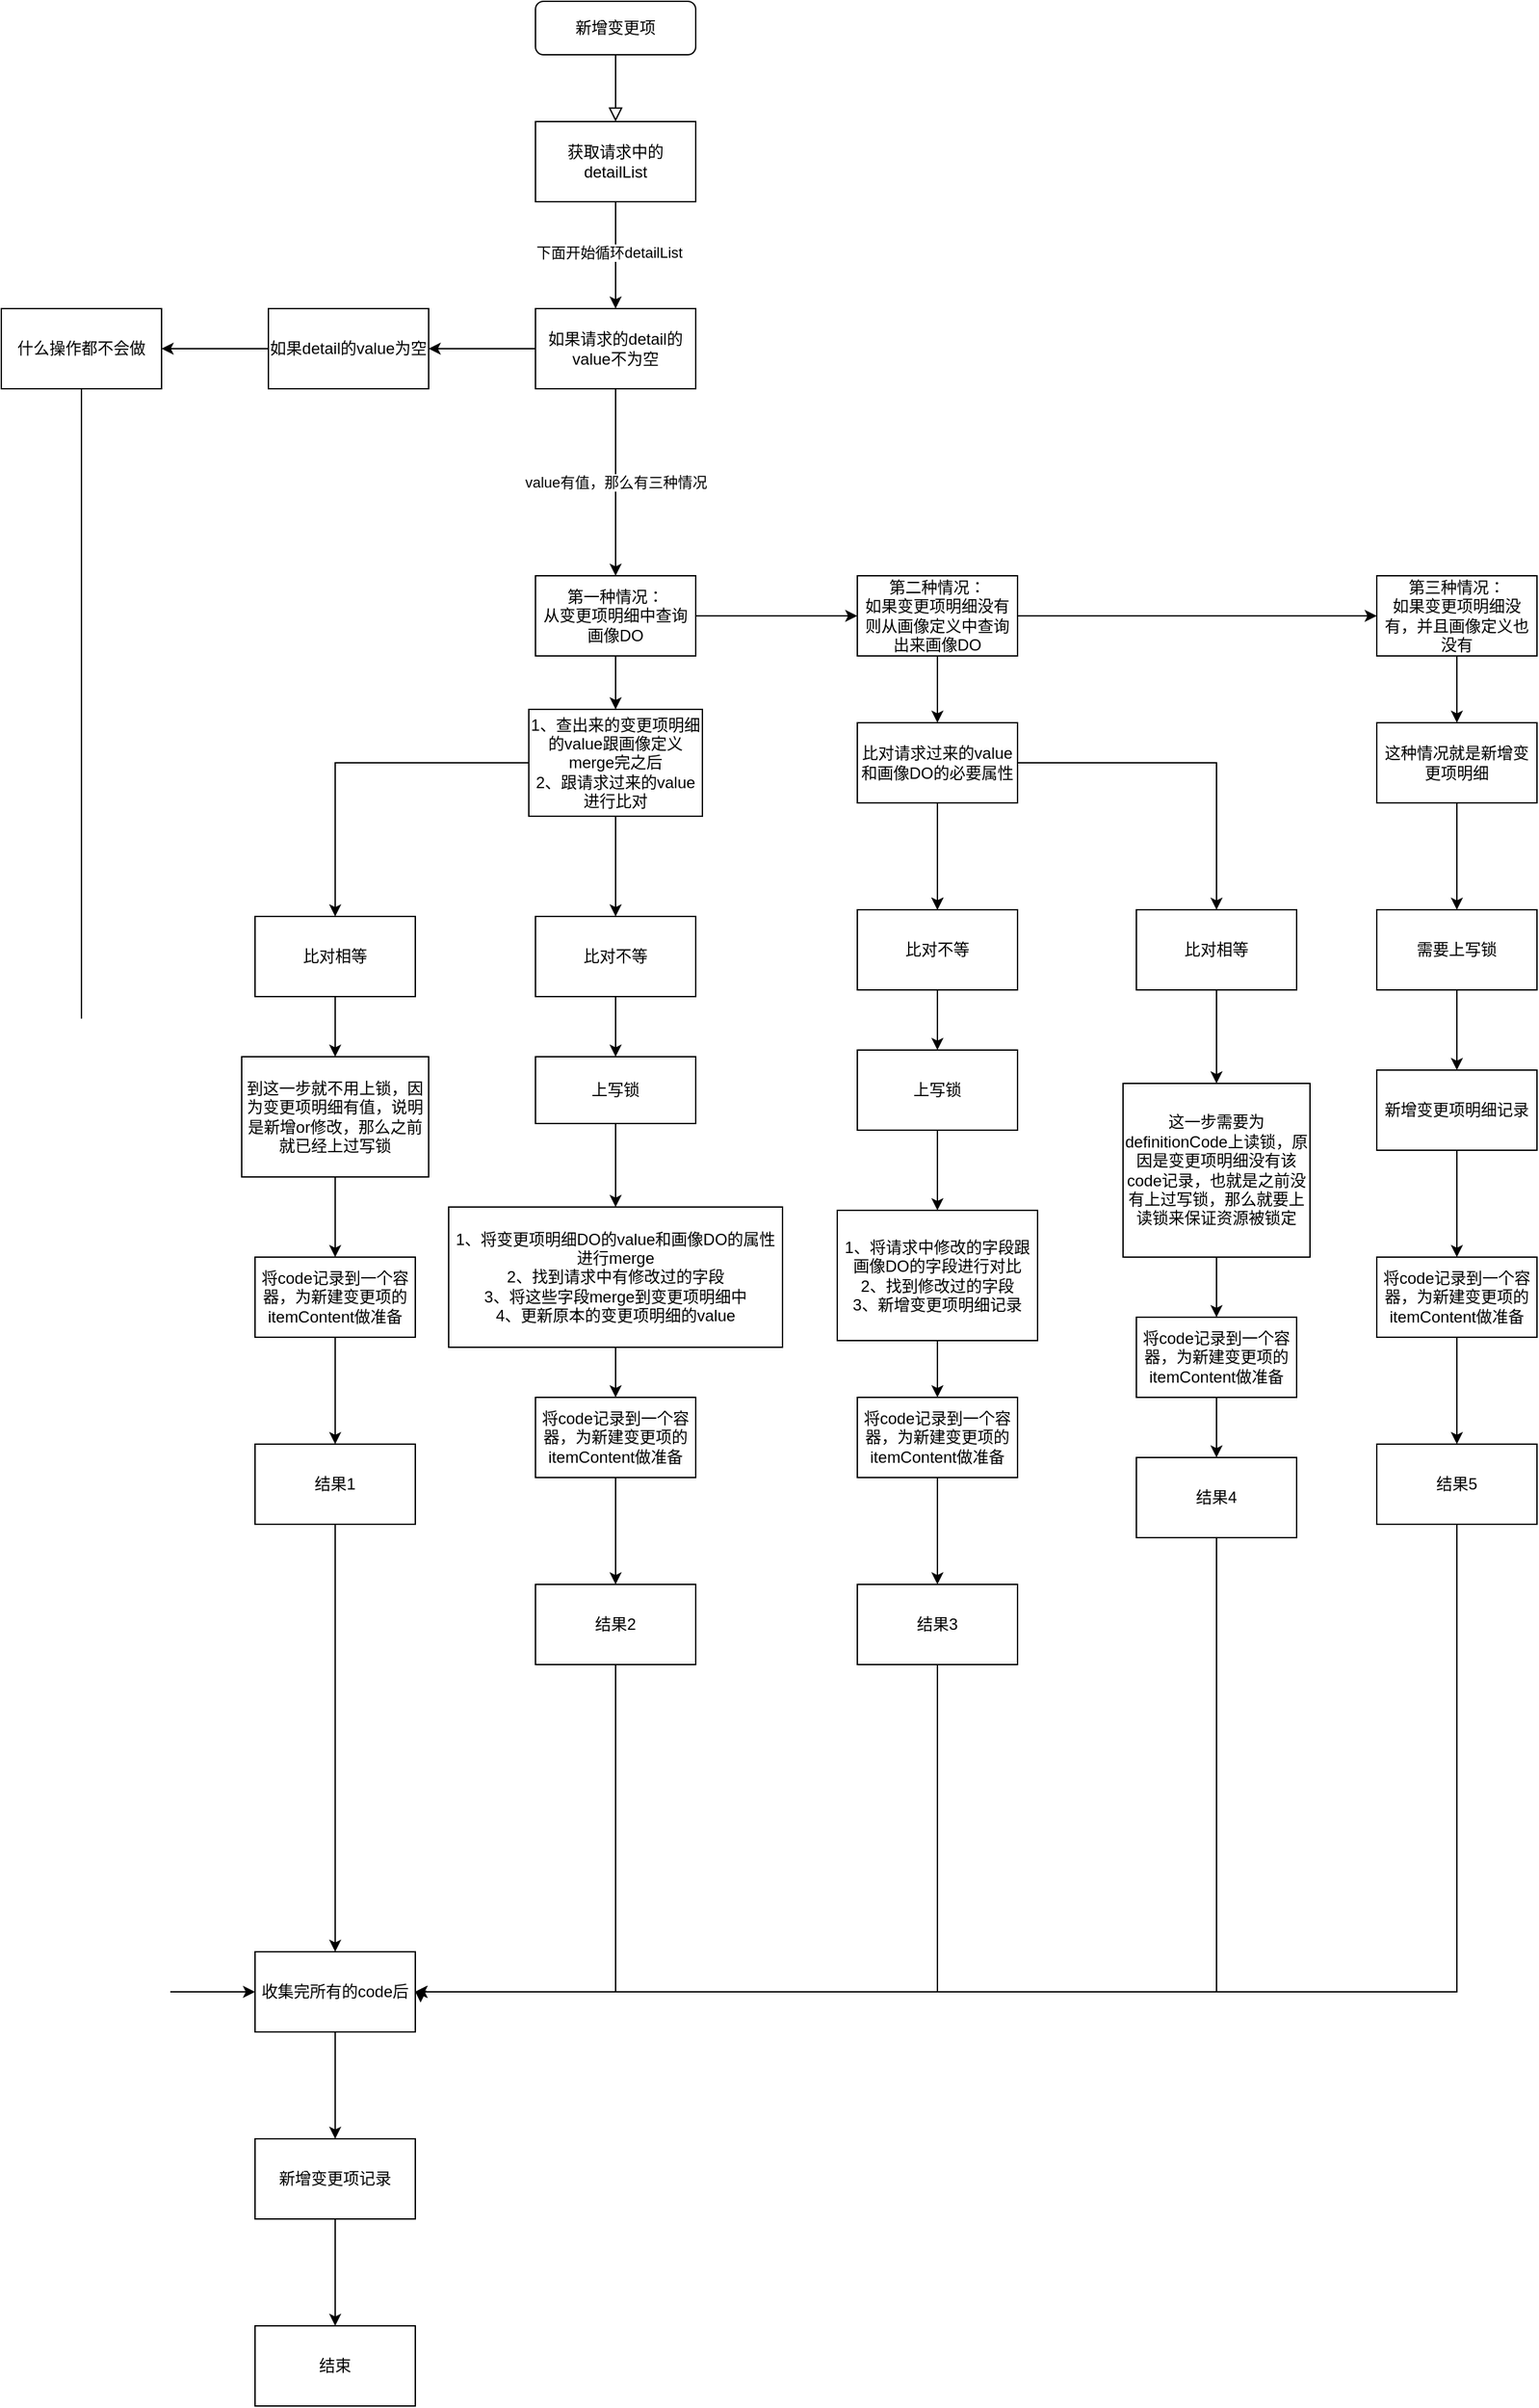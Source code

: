 <mxfile version="13.10.0" type="github" pages="3">
  <diagram id="C5RBs43oDa-KdzZeNtuy" name="新增画像变更流程图">
    <mxGraphModel dx="2990" dy="2494" grid="1" gridSize="10" guides="1" tooltips="1" connect="1" arrows="1" fold="1" page="1" pageScale="1" pageWidth="827" pageHeight="1169" math="0" shadow="0">
      <root>
        <mxCell id="WIyWlLk6GJQsqaUBKTNV-0" />
        <mxCell id="WIyWlLk6GJQsqaUBKTNV-1" parent="WIyWlLk6GJQsqaUBKTNV-0" />
        <mxCell id="WIyWlLk6GJQsqaUBKTNV-2" value="" style="rounded=0;html=1;jettySize=auto;orthogonalLoop=1;fontSize=11;endArrow=block;endFill=0;endSize=8;strokeWidth=1;shadow=0;labelBackgroundColor=none;edgeStyle=orthogonalEdgeStyle;" parent="WIyWlLk6GJQsqaUBKTNV-1" source="WIyWlLk6GJQsqaUBKTNV-3" edge="1">
          <mxGeometry relative="1" as="geometry">
            <mxPoint x="220" y="-70" as="targetPoint" />
          </mxGeometry>
        </mxCell>
        <mxCell id="WIyWlLk6GJQsqaUBKTNV-3" value="新增变更项" style="rounded=1;whiteSpace=wrap;html=1;fontSize=12;glass=0;strokeWidth=1;shadow=0;" parent="WIyWlLk6GJQsqaUBKTNV-1" vertex="1">
          <mxGeometry x="160" y="-160" width="120" height="40" as="geometry" />
        </mxCell>
        <mxCell id="etGTFglQMF-KCIgnYXPu-17" value="" style="edgeStyle=orthogonalEdgeStyle;rounded=0;orthogonalLoop=1;jettySize=auto;html=1;" parent="WIyWlLk6GJQsqaUBKTNV-1" source="7nt7jbDDiHWMOhAb8vEt-0" target="etGTFglQMF-KCIgnYXPu-16" edge="1">
          <mxGeometry relative="1" as="geometry" />
        </mxCell>
        <mxCell id="jWUiG_IdZi53i3llksrg-0" value="下面开始循环detailList" style="edgeLabel;html=1;align=center;verticalAlign=middle;resizable=0;points=[];" parent="etGTFglQMF-KCIgnYXPu-17" vertex="1" connectable="0">
          <mxGeometry x="-0.025" y="-5" relative="1" as="geometry">
            <mxPoint y="-1" as="offset" />
          </mxGeometry>
        </mxCell>
        <mxCell id="7nt7jbDDiHWMOhAb8vEt-0" value="获取请求中的detailList" style="rounded=0;whiteSpace=wrap;html=1;" parent="WIyWlLk6GJQsqaUBKTNV-1" vertex="1">
          <mxGeometry x="160" y="-70" width="120" height="60" as="geometry" />
        </mxCell>
        <mxCell id="7nt7jbDDiHWMOhAb8vEt-4" value="" style="edgeStyle=orthogonalEdgeStyle;rounded=0;orthogonalLoop=1;jettySize=auto;html=1;" parent="WIyWlLk6GJQsqaUBKTNV-1" source="7nt7jbDDiHWMOhAb8vEt-1" target="7nt7jbDDiHWMOhAb8vEt-3" edge="1">
          <mxGeometry relative="1" as="geometry" />
        </mxCell>
        <mxCell id="7nt7jbDDiHWMOhAb8vEt-6" value="" style="edgeStyle=orthogonalEdgeStyle;rounded=0;orthogonalLoop=1;jettySize=auto;html=1;" parent="WIyWlLk6GJQsqaUBKTNV-1" source="7nt7jbDDiHWMOhAb8vEt-1" target="7nt7jbDDiHWMOhAb8vEt-5" edge="1">
          <mxGeometry relative="1" as="geometry" />
        </mxCell>
        <mxCell id="7nt7jbDDiHWMOhAb8vEt-1" value="第一种情况：&lt;br&gt;从变更项明细中查询画像DO" style="whiteSpace=wrap;html=1;rounded=0;" parent="WIyWlLk6GJQsqaUBKTNV-1" vertex="1">
          <mxGeometry x="160" y="270" width="120" height="60" as="geometry" />
        </mxCell>
        <mxCell id="7nt7jbDDiHWMOhAb8vEt-8" value="" style="edgeStyle=orthogonalEdgeStyle;rounded=0;orthogonalLoop=1;jettySize=auto;html=1;" parent="WIyWlLk6GJQsqaUBKTNV-1" source="7nt7jbDDiHWMOhAb8vEt-3" target="7nt7jbDDiHWMOhAb8vEt-7" edge="1">
          <mxGeometry relative="1" as="geometry" />
        </mxCell>
        <mxCell id="7nt7jbDDiHWMOhAb8vEt-10" value="" style="edgeStyle=orthogonalEdgeStyle;rounded=0;orthogonalLoop=1;jettySize=auto;html=1;" parent="WIyWlLk6GJQsqaUBKTNV-1" source="7nt7jbDDiHWMOhAb8vEt-3" target="7nt7jbDDiHWMOhAb8vEt-9" edge="1">
          <mxGeometry relative="1" as="geometry" />
        </mxCell>
        <mxCell id="7nt7jbDDiHWMOhAb8vEt-3" value="第二种情况：&lt;br&gt;如果变更项明细没有则从画像定义中查询出来画像DO" style="whiteSpace=wrap;html=1;rounded=0;" parent="WIyWlLk6GJQsqaUBKTNV-1" vertex="1">
          <mxGeometry x="401" y="270" width="120" height="60" as="geometry" />
        </mxCell>
        <mxCell id="7nt7jbDDiHWMOhAb8vEt-16" value="" style="edgeStyle=orthogonalEdgeStyle;rounded=0;orthogonalLoop=1;jettySize=auto;html=1;" parent="WIyWlLk6GJQsqaUBKTNV-1" source="7nt7jbDDiHWMOhAb8vEt-5" target="7nt7jbDDiHWMOhAb8vEt-15" edge="1">
          <mxGeometry relative="1" as="geometry" />
        </mxCell>
        <mxCell id="7nt7jbDDiHWMOhAb8vEt-18" value="" style="edgeStyle=orthogonalEdgeStyle;rounded=0;orthogonalLoop=1;jettySize=auto;html=1;" parent="WIyWlLk6GJQsqaUBKTNV-1" source="7nt7jbDDiHWMOhAb8vEt-5" target="7nt7jbDDiHWMOhAb8vEt-17" edge="1">
          <mxGeometry relative="1" as="geometry" />
        </mxCell>
        <mxCell id="7nt7jbDDiHWMOhAb8vEt-5" value="1、查出来的变更项明细的value跟画像定义merge完之后&lt;br&gt;2、跟请求过来的value进行比对" style="whiteSpace=wrap;html=1;rounded=0;" parent="WIyWlLk6GJQsqaUBKTNV-1" vertex="1">
          <mxGeometry x="155" y="370" width="130" height="80" as="geometry" />
        </mxCell>
        <mxCell id="7nt7jbDDiHWMOhAb8vEt-20" value="" style="edgeStyle=orthogonalEdgeStyle;rounded=0;orthogonalLoop=1;jettySize=auto;html=1;" parent="WIyWlLk6GJQsqaUBKTNV-1" source="7nt7jbDDiHWMOhAb8vEt-7" target="7nt7jbDDiHWMOhAb8vEt-19" edge="1">
          <mxGeometry relative="1" as="geometry" />
        </mxCell>
        <mxCell id="7nt7jbDDiHWMOhAb8vEt-21" value="" style="edgeStyle=orthogonalEdgeStyle;rounded=0;orthogonalLoop=1;jettySize=auto;html=1;" parent="WIyWlLk6GJQsqaUBKTNV-1" source="7nt7jbDDiHWMOhAb8vEt-7" target="7nt7jbDDiHWMOhAb8vEt-19" edge="1">
          <mxGeometry relative="1" as="geometry" />
        </mxCell>
        <mxCell id="7nt7jbDDiHWMOhAb8vEt-23" value="" style="edgeStyle=orthogonalEdgeStyle;rounded=0;orthogonalLoop=1;jettySize=auto;html=1;" parent="WIyWlLk6GJQsqaUBKTNV-1" source="7nt7jbDDiHWMOhAb8vEt-7" target="7nt7jbDDiHWMOhAb8vEt-22" edge="1">
          <mxGeometry relative="1" as="geometry" />
        </mxCell>
        <mxCell id="7nt7jbDDiHWMOhAb8vEt-7" value="比对请求过来的value和画像DO的必要属性" style="whiteSpace=wrap;html=1;rounded=0;" parent="WIyWlLk6GJQsqaUBKTNV-1" vertex="1">
          <mxGeometry x="401" y="380" width="120" height="60" as="geometry" />
        </mxCell>
        <mxCell id="7nt7jbDDiHWMOhAb8vEt-12" value="" style="edgeStyle=orthogonalEdgeStyle;rounded=0;orthogonalLoop=1;jettySize=auto;html=1;" parent="WIyWlLk6GJQsqaUBKTNV-1" source="7nt7jbDDiHWMOhAb8vEt-9" target="7nt7jbDDiHWMOhAb8vEt-11" edge="1">
          <mxGeometry relative="1" as="geometry" />
        </mxCell>
        <mxCell id="7nt7jbDDiHWMOhAb8vEt-9" value="第三种情况：&lt;br&gt;如果变更项明细没有，并且画像定义也没有" style="whiteSpace=wrap;html=1;rounded=0;" parent="WIyWlLk6GJQsqaUBKTNV-1" vertex="1">
          <mxGeometry x="790" y="270" width="120" height="60" as="geometry" />
        </mxCell>
        <mxCell id="7nt7jbDDiHWMOhAb8vEt-29" value="" style="edgeStyle=orthogonalEdgeStyle;rounded=0;orthogonalLoop=1;jettySize=auto;html=1;" parent="WIyWlLk6GJQsqaUBKTNV-1" source="7nt7jbDDiHWMOhAb8vEt-11" target="7nt7jbDDiHWMOhAb8vEt-28" edge="1">
          <mxGeometry relative="1" as="geometry" />
        </mxCell>
        <mxCell id="7nt7jbDDiHWMOhAb8vEt-11" value="这种情况就是新增变更项明细" style="whiteSpace=wrap;html=1;rounded=0;" parent="WIyWlLk6GJQsqaUBKTNV-1" vertex="1">
          <mxGeometry x="790" y="380" width="120" height="60" as="geometry" />
        </mxCell>
        <mxCell id="7nt7jbDDiHWMOhAb8vEt-25" value="" style="edgeStyle=orthogonalEdgeStyle;rounded=0;orthogonalLoop=1;jettySize=auto;html=1;" parent="WIyWlLk6GJQsqaUBKTNV-1" source="7nt7jbDDiHWMOhAb8vEt-15" target="7nt7jbDDiHWMOhAb8vEt-24" edge="1">
          <mxGeometry relative="1" as="geometry" />
        </mxCell>
        <mxCell id="7nt7jbDDiHWMOhAb8vEt-15" value="比对相等" style="whiteSpace=wrap;html=1;rounded=0;" parent="WIyWlLk6GJQsqaUBKTNV-1" vertex="1">
          <mxGeometry x="-50" y="525" width="120" height="60" as="geometry" />
        </mxCell>
        <mxCell id="7nt7jbDDiHWMOhAb8vEt-35" value="" style="edgeStyle=orthogonalEdgeStyle;rounded=0;orthogonalLoop=1;jettySize=auto;html=1;" parent="WIyWlLk6GJQsqaUBKTNV-1" source="7nt7jbDDiHWMOhAb8vEt-17" target="7nt7jbDDiHWMOhAb8vEt-34" edge="1">
          <mxGeometry relative="1" as="geometry" />
        </mxCell>
        <mxCell id="7nt7jbDDiHWMOhAb8vEt-17" value="比对不等" style="whiteSpace=wrap;html=1;rounded=0;" parent="WIyWlLk6GJQsqaUBKTNV-1" vertex="1">
          <mxGeometry x="160" y="525" width="120" height="60" as="geometry" />
        </mxCell>
        <mxCell id="7nt7jbDDiHWMOhAb8vEt-47" value="" style="edgeStyle=orthogonalEdgeStyle;rounded=0;orthogonalLoop=1;jettySize=auto;html=1;" parent="WIyWlLk6GJQsqaUBKTNV-1" source="7nt7jbDDiHWMOhAb8vEt-19" target="7nt7jbDDiHWMOhAb8vEt-46" edge="1">
          <mxGeometry relative="1" as="geometry" />
        </mxCell>
        <mxCell id="7nt7jbDDiHWMOhAb8vEt-19" value="比对不等" style="whiteSpace=wrap;html=1;rounded=0;" parent="WIyWlLk6GJQsqaUBKTNV-1" vertex="1">
          <mxGeometry x="401" y="520" width="120" height="60" as="geometry" />
        </mxCell>
        <mxCell id="7nt7jbDDiHWMOhAb8vEt-27" value="" style="edgeStyle=orthogonalEdgeStyle;rounded=0;orthogonalLoop=1;jettySize=auto;html=1;" parent="WIyWlLk6GJQsqaUBKTNV-1" source="7nt7jbDDiHWMOhAb8vEt-22" target="7nt7jbDDiHWMOhAb8vEt-26" edge="1">
          <mxGeometry relative="1" as="geometry" />
        </mxCell>
        <mxCell id="7nt7jbDDiHWMOhAb8vEt-22" value="比对相等" style="whiteSpace=wrap;html=1;rounded=0;" parent="WIyWlLk6GJQsqaUBKTNV-1" vertex="1">
          <mxGeometry x="610" y="520" width="120" height="60" as="geometry" />
        </mxCell>
        <mxCell id="7nt7jbDDiHWMOhAb8vEt-31" value="" style="edgeStyle=orthogonalEdgeStyle;rounded=0;orthogonalLoop=1;jettySize=auto;html=1;" parent="WIyWlLk6GJQsqaUBKTNV-1" source="7nt7jbDDiHWMOhAb8vEt-24" target="7nt7jbDDiHWMOhAb8vEt-30" edge="1">
          <mxGeometry relative="1" as="geometry" />
        </mxCell>
        <mxCell id="7nt7jbDDiHWMOhAb8vEt-24" value="到这一步就不用上锁，因为变更项明细有值，说明是新增or修改，那么之前就已经上过写锁" style="whiteSpace=wrap;html=1;rounded=0;" parent="WIyWlLk6GJQsqaUBKTNV-1" vertex="1">
          <mxGeometry x="-60" y="630" width="140" height="90" as="geometry" />
        </mxCell>
        <mxCell id="7nt7jbDDiHWMOhAb8vEt-43" value="" style="edgeStyle=orthogonalEdgeStyle;rounded=0;orthogonalLoop=1;jettySize=auto;html=1;" parent="WIyWlLk6GJQsqaUBKTNV-1" source="7nt7jbDDiHWMOhAb8vEt-26" target="7nt7jbDDiHWMOhAb8vEt-42" edge="1">
          <mxGeometry relative="1" as="geometry" />
        </mxCell>
        <mxCell id="7nt7jbDDiHWMOhAb8vEt-26" value="这一步需要为definitionCode上读锁，原因是变更项明细没有该code记录，也就是之前没有上过写锁，那么就要上读锁来保证资源被锁定" style="whiteSpace=wrap;html=1;rounded=0;" parent="WIyWlLk6GJQsqaUBKTNV-1" vertex="1">
          <mxGeometry x="600" y="650" width="140" height="130" as="geometry" />
        </mxCell>
        <mxCell id="7nt7jbDDiHWMOhAb8vEt-55" value="" style="edgeStyle=orthogonalEdgeStyle;rounded=0;orthogonalLoop=1;jettySize=auto;html=1;" parent="WIyWlLk6GJQsqaUBKTNV-1" source="7nt7jbDDiHWMOhAb8vEt-28" target="7nt7jbDDiHWMOhAb8vEt-54" edge="1">
          <mxGeometry relative="1" as="geometry" />
        </mxCell>
        <mxCell id="7nt7jbDDiHWMOhAb8vEt-28" value="需要上写锁" style="whiteSpace=wrap;html=1;rounded=0;" parent="WIyWlLk6GJQsqaUBKTNV-1" vertex="1">
          <mxGeometry x="790" y="520" width="120" height="60" as="geometry" />
        </mxCell>
        <mxCell id="7nt7jbDDiHWMOhAb8vEt-33" value="" style="edgeStyle=orthogonalEdgeStyle;rounded=0;orthogonalLoop=1;jettySize=auto;html=1;" parent="WIyWlLk6GJQsqaUBKTNV-1" source="7nt7jbDDiHWMOhAb8vEt-30" target="7nt7jbDDiHWMOhAb8vEt-32" edge="1">
          <mxGeometry relative="1" as="geometry" />
        </mxCell>
        <mxCell id="7nt7jbDDiHWMOhAb8vEt-30" value="将code记录到一个容器，为新建变更项的itemContent做准备" style="whiteSpace=wrap;html=1;rounded=0;" parent="WIyWlLk6GJQsqaUBKTNV-1" vertex="1">
          <mxGeometry x="-50" y="780" width="120" height="60" as="geometry" />
        </mxCell>
        <mxCell id="Qx3p_Dnqk8iQGHl_JnPD-1" value="" style="edgeStyle=orthogonalEdgeStyle;rounded=0;orthogonalLoop=1;jettySize=auto;html=1;" parent="WIyWlLk6GJQsqaUBKTNV-1" source="7nt7jbDDiHWMOhAb8vEt-32" target="Qx3p_Dnqk8iQGHl_JnPD-0" edge="1">
          <mxGeometry relative="1" as="geometry" />
        </mxCell>
        <mxCell id="7nt7jbDDiHWMOhAb8vEt-32" value="结果1" style="whiteSpace=wrap;html=1;rounded=0;" parent="WIyWlLk6GJQsqaUBKTNV-1" vertex="1">
          <mxGeometry x="-50" y="920" width="120" height="60" as="geometry" />
        </mxCell>
        <mxCell id="7nt7jbDDiHWMOhAb8vEt-37" value="" style="edgeStyle=orthogonalEdgeStyle;rounded=0;orthogonalLoop=1;jettySize=auto;html=1;" parent="WIyWlLk6GJQsqaUBKTNV-1" source="7nt7jbDDiHWMOhAb8vEt-34" target="7nt7jbDDiHWMOhAb8vEt-36" edge="1">
          <mxGeometry relative="1" as="geometry" />
        </mxCell>
        <mxCell id="7nt7jbDDiHWMOhAb8vEt-34" value="上写锁" style="whiteSpace=wrap;html=1;rounded=0;" parent="WIyWlLk6GJQsqaUBKTNV-1" vertex="1">
          <mxGeometry x="160" y="630" width="120" height="50" as="geometry" />
        </mxCell>
        <mxCell id="7nt7jbDDiHWMOhAb8vEt-39" value="" style="edgeStyle=orthogonalEdgeStyle;rounded=0;orthogonalLoop=1;jettySize=auto;html=1;" parent="WIyWlLk6GJQsqaUBKTNV-1" source="7nt7jbDDiHWMOhAb8vEt-36" target="7nt7jbDDiHWMOhAb8vEt-38" edge="1">
          <mxGeometry relative="1" as="geometry" />
        </mxCell>
        <mxCell id="7nt7jbDDiHWMOhAb8vEt-36" value="1、将变更项明细DO的value和画像DO的属性进行merge&lt;br&gt;2、找到请求中有修改过的字段&lt;br&gt;3、将这些字段merge到变更项明细中&lt;br&gt;4、更新原本的变更项明细的value&lt;br&gt;" style="whiteSpace=wrap;html=1;rounded=0;" parent="WIyWlLk6GJQsqaUBKTNV-1" vertex="1">
          <mxGeometry x="95" y="742.5" width="250" height="105" as="geometry" />
        </mxCell>
        <mxCell id="7nt7jbDDiHWMOhAb8vEt-41" value="" style="edgeStyle=orthogonalEdgeStyle;rounded=0;orthogonalLoop=1;jettySize=auto;html=1;" parent="WIyWlLk6GJQsqaUBKTNV-1" source="7nt7jbDDiHWMOhAb8vEt-38" target="7nt7jbDDiHWMOhAb8vEt-40" edge="1">
          <mxGeometry relative="1" as="geometry" />
        </mxCell>
        <mxCell id="7nt7jbDDiHWMOhAb8vEt-38" value="&lt;span&gt;将code记录到一个容器，为新建变更项的itemContent做准备&lt;/span&gt;" style="whiteSpace=wrap;html=1;rounded=0;" parent="WIyWlLk6GJQsqaUBKTNV-1" vertex="1">
          <mxGeometry x="160" y="885" width="120" height="60" as="geometry" />
        </mxCell>
        <mxCell id="Qx3p_Dnqk8iQGHl_JnPD-2" style="edgeStyle=orthogonalEdgeStyle;rounded=0;orthogonalLoop=1;jettySize=auto;html=1;exitX=0.5;exitY=1;exitDx=0;exitDy=0;entryX=1;entryY=0.5;entryDx=0;entryDy=0;" parent="WIyWlLk6GJQsqaUBKTNV-1" source="7nt7jbDDiHWMOhAb8vEt-40" target="Qx3p_Dnqk8iQGHl_JnPD-0" edge="1">
          <mxGeometry relative="1" as="geometry" />
        </mxCell>
        <mxCell id="7nt7jbDDiHWMOhAb8vEt-40" value="结果2" style="whiteSpace=wrap;html=1;rounded=0;" parent="WIyWlLk6GJQsqaUBKTNV-1" vertex="1">
          <mxGeometry x="160" y="1025" width="120" height="60" as="geometry" />
        </mxCell>
        <mxCell id="7nt7jbDDiHWMOhAb8vEt-45" value="" style="edgeStyle=orthogonalEdgeStyle;rounded=0;orthogonalLoop=1;jettySize=auto;html=1;" parent="WIyWlLk6GJQsqaUBKTNV-1" source="7nt7jbDDiHWMOhAb8vEt-42" target="7nt7jbDDiHWMOhAb8vEt-44" edge="1">
          <mxGeometry relative="1" as="geometry" />
        </mxCell>
        <mxCell id="7nt7jbDDiHWMOhAb8vEt-42" value="&lt;span&gt;将code记录到一个容器，为新建变更项的itemContent做准备&lt;/span&gt;" style="whiteSpace=wrap;html=1;rounded=0;" parent="WIyWlLk6GJQsqaUBKTNV-1" vertex="1">
          <mxGeometry x="610" y="825" width="120" height="60" as="geometry" />
        </mxCell>
        <mxCell id="Qx3p_Dnqk8iQGHl_JnPD-4" style="edgeStyle=orthogonalEdgeStyle;rounded=0;orthogonalLoop=1;jettySize=auto;html=1;entryX=1;entryY=0.5;entryDx=0;entryDy=0;" parent="WIyWlLk6GJQsqaUBKTNV-1" source="7nt7jbDDiHWMOhAb8vEt-44" target="Qx3p_Dnqk8iQGHl_JnPD-0" edge="1">
          <mxGeometry relative="1" as="geometry">
            <Array as="points">
              <mxPoint x="670" y="1330" />
            </Array>
          </mxGeometry>
        </mxCell>
        <mxCell id="7nt7jbDDiHWMOhAb8vEt-44" value="结果4" style="whiteSpace=wrap;html=1;rounded=0;" parent="WIyWlLk6GJQsqaUBKTNV-1" vertex="1">
          <mxGeometry x="610" y="930" width="120" height="60" as="geometry" />
        </mxCell>
        <mxCell id="7nt7jbDDiHWMOhAb8vEt-49" value="" style="edgeStyle=orthogonalEdgeStyle;rounded=0;orthogonalLoop=1;jettySize=auto;html=1;" parent="WIyWlLk6GJQsqaUBKTNV-1" source="7nt7jbDDiHWMOhAb8vEt-46" target="7nt7jbDDiHWMOhAb8vEt-48" edge="1">
          <mxGeometry relative="1" as="geometry" />
        </mxCell>
        <mxCell id="7nt7jbDDiHWMOhAb8vEt-46" value="上写锁" style="whiteSpace=wrap;html=1;rounded=0;" parent="WIyWlLk6GJQsqaUBKTNV-1" vertex="1">
          <mxGeometry x="401" y="625" width="120" height="60" as="geometry" />
        </mxCell>
        <mxCell id="7nt7jbDDiHWMOhAb8vEt-51" value="" style="edgeStyle=orthogonalEdgeStyle;rounded=0;orthogonalLoop=1;jettySize=auto;html=1;" parent="WIyWlLk6GJQsqaUBKTNV-1" source="7nt7jbDDiHWMOhAb8vEt-48" target="7nt7jbDDiHWMOhAb8vEt-50" edge="1">
          <mxGeometry relative="1" as="geometry" />
        </mxCell>
        <mxCell id="7nt7jbDDiHWMOhAb8vEt-48" value="1、将请求中修改的字段跟画像DO的字段进行对比&lt;br&gt;2、找到修改过的字段&lt;br&gt;3、新增变更项明细记录&lt;br&gt;" style="whiteSpace=wrap;html=1;rounded=0;" parent="WIyWlLk6GJQsqaUBKTNV-1" vertex="1">
          <mxGeometry x="386" y="745" width="150" height="97.5" as="geometry" />
        </mxCell>
        <mxCell id="7nt7jbDDiHWMOhAb8vEt-53" value="" style="edgeStyle=orthogonalEdgeStyle;rounded=0;orthogonalLoop=1;jettySize=auto;html=1;" parent="WIyWlLk6GJQsqaUBKTNV-1" source="7nt7jbDDiHWMOhAb8vEt-50" target="7nt7jbDDiHWMOhAb8vEt-52" edge="1">
          <mxGeometry relative="1" as="geometry" />
        </mxCell>
        <mxCell id="7nt7jbDDiHWMOhAb8vEt-50" value="&lt;span&gt;将code记录到一个容器，为新建变更项的itemContent做准备&lt;/span&gt;" style="whiteSpace=wrap;html=1;rounded=0;" parent="WIyWlLk6GJQsqaUBKTNV-1" vertex="1">
          <mxGeometry x="401" y="885" width="120" height="60" as="geometry" />
        </mxCell>
        <mxCell id="Qx3p_Dnqk8iQGHl_JnPD-3" style="edgeStyle=orthogonalEdgeStyle;rounded=0;orthogonalLoop=1;jettySize=auto;html=1;" parent="WIyWlLk6GJQsqaUBKTNV-1" source="7nt7jbDDiHWMOhAb8vEt-52" edge="1">
          <mxGeometry relative="1" as="geometry">
            <mxPoint x="70" y="1330" as="targetPoint" />
            <Array as="points">
              <mxPoint x="461" y="1330" />
            </Array>
          </mxGeometry>
        </mxCell>
        <mxCell id="7nt7jbDDiHWMOhAb8vEt-52" value="结果3" style="whiteSpace=wrap;html=1;rounded=0;" parent="WIyWlLk6GJQsqaUBKTNV-1" vertex="1">
          <mxGeometry x="401" y="1025" width="120" height="60" as="geometry" />
        </mxCell>
        <mxCell id="7nt7jbDDiHWMOhAb8vEt-57" value="" style="edgeStyle=orthogonalEdgeStyle;rounded=0;orthogonalLoop=1;jettySize=auto;html=1;" parent="WIyWlLk6GJQsqaUBKTNV-1" source="7nt7jbDDiHWMOhAb8vEt-54" target="7nt7jbDDiHWMOhAb8vEt-56" edge="1">
          <mxGeometry relative="1" as="geometry" />
        </mxCell>
        <mxCell id="7nt7jbDDiHWMOhAb8vEt-54" value="新增变更项明细记录" style="whiteSpace=wrap;html=1;rounded=0;" parent="WIyWlLk6GJQsqaUBKTNV-1" vertex="1">
          <mxGeometry x="790" y="640" width="120" height="60" as="geometry" />
        </mxCell>
        <mxCell id="7nt7jbDDiHWMOhAb8vEt-59" value="" style="edgeStyle=orthogonalEdgeStyle;rounded=0;orthogonalLoop=1;jettySize=auto;html=1;" parent="WIyWlLk6GJQsqaUBKTNV-1" source="7nt7jbDDiHWMOhAb8vEt-56" target="7nt7jbDDiHWMOhAb8vEt-58" edge="1">
          <mxGeometry relative="1" as="geometry" />
        </mxCell>
        <mxCell id="7nt7jbDDiHWMOhAb8vEt-56" value="&lt;span&gt;将code记录到一个容器，为新建变更项的itemContent做准备&lt;/span&gt;" style="whiteSpace=wrap;html=1;rounded=0;" parent="WIyWlLk6GJQsqaUBKTNV-1" vertex="1">
          <mxGeometry x="790" y="780" width="120" height="60" as="geometry" />
        </mxCell>
        <mxCell id="Qx3p_Dnqk8iQGHl_JnPD-5" style="edgeStyle=orthogonalEdgeStyle;rounded=0;orthogonalLoop=1;jettySize=auto;html=1;exitX=0.5;exitY=1;exitDx=0;exitDy=0;entryX=1.033;entryY=0.633;entryDx=0;entryDy=0;entryPerimeter=0;" parent="WIyWlLk6GJQsqaUBKTNV-1" source="7nt7jbDDiHWMOhAb8vEt-58" target="Qx3p_Dnqk8iQGHl_JnPD-0" edge="1">
          <mxGeometry relative="1" as="geometry">
            <Array as="points">
              <mxPoint x="850" y="1330" />
              <mxPoint x="74" y="1330" />
            </Array>
          </mxGeometry>
        </mxCell>
        <mxCell id="7nt7jbDDiHWMOhAb8vEt-58" value="结果5" style="whiteSpace=wrap;html=1;rounded=0;" parent="WIyWlLk6GJQsqaUBKTNV-1" vertex="1">
          <mxGeometry x="790" y="920" width="120" height="60" as="geometry" />
        </mxCell>
        <mxCell id="Qx3p_Dnqk8iQGHl_JnPD-7" value="" style="edgeStyle=orthogonalEdgeStyle;rounded=0;orthogonalLoop=1;jettySize=auto;html=1;" parent="WIyWlLk6GJQsqaUBKTNV-1" source="Qx3p_Dnqk8iQGHl_JnPD-0" target="Qx3p_Dnqk8iQGHl_JnPD-6" edge="1">
          <mxGeometry relative="1" as="geometry" />
        </mxCell>
        <mxCell id="Qx3p_Dnqk8iQGHl_JnPD-0" value="收集完所有的code后" style="whiteSpace=wrap;html=1;rounded=0;" parent="WIyWlLk6GJQsqaUBKTNV-1" vertex="1">
          <mxGeometry x="-50" y="1300" width="120" height="60" as="geometry" />
        </mxCell>
        <mxCell id="Qx3p_Dnqk8iQGHl_JnPD-9" value="" style="edgeStyle=orthogonalEdgeStyle;rounded=0;orthogonalLoop=1;jettySize=auto;html=1;" parent="WIyWlLk6GJQsqaUBKTNV-1" source="Qx3p_Dnqk8iQGHl_JnPD-6" target="Qx3p_Dnqk8iQGHl_JnPD-8" edge="1">
          <mxGeometry relative="1" as="geometry" />
        </mxCell>
        <mxCell id="Qx3p_Dnqk8iQGHl_JnPD-6" value="新增变更项记录" style="whiteSpace=wrap;html=1;rounded=0;" parent="WIyWlLk6GJQsqaUBKTNV-1" vertex="1">
          <mxGeometry x="-50" y="1440" width="120" height="60" as="geometry" />
        </mxCell>
        <mxCell id="Qx3p_Dnqk8iQGHl_JnPD-8" value="结束" style="whiteSpace=wrap;html=1;rounded=0;" parent="WIyWlLk6GJQsqaUBKTNV-1" vertex="1">
          <mxGeometry x="-50" y="1580" width="120" height="60" as="geometry" />
        </mxCell>
        <mxCell id="etGTFglQMF-KCIgnYXPu-18" value="value有值，那么有三种情况" style="edgeStyle=orthogonalEdgeStyle;rounded=0;orthogonalLoop=1;jettySize=auto;html=1;exitX=0.5;exitY=1;exitDx=0;exitDy=0;" parent="WIyWlLk6GJQsqaUBKTNV-1" source="etGTFglQMF-KCIgnYXPu-16" target="7nt7jbDDiHWMOhAb8vEt-1" edge="1">
          <mxGeometry relative="1" as="geometry" />
        </mxCell>
        <mxCell id="etGTFglQMF-KCIgnYXPu-20" value="" style="edgeStyle=orthogonalEdgeStyle;rounded=0;orthogonalLoop=1;jettySize=auto;html=1;" parent="WIyWlLk6GJQsqaUBKTNV-1" source="etGTFglQMF-KCIgnYXPu-16" target="etGTFglQMF-KCIgnYXPu-19" edge="1">
          <mxGeometry relative="1" as="geometry" />
        </mxCell>
        <mxCell id="etGTFglQMF-KCIgnYXPu-16" value="如果请求的detail的value不为空" style="rounded=0;whiteSpace=wrap;html=1;" parent="WIyWlLk6GJQsqaUBKTNV-1" vertex="1">
          <mxGeometry x="160" y="70" width="120" height="60" as="geometry" />
        </mxCell>
        <mxCell id="etGTFglQMF-KCIgnYXPu-22" value="" style="edgeStyle=orthogonalEdgeStyle;rounded=0;orthogonalLoop=1;jettySize=auto;html=1;" parent="WIyWlLk6GJQsqaUBKTNV-1" source="etGTFglQMF-KCIgnYXPu-19" target="etGTFglQMF-KCIgnYXPu-21" edge="1">
          <mxGeometry relative="1" as="geometry" />
        </mxCell>
        <mxCell id="etGTFglQMF-KCIgnYXPu-19" value="如果detail的value为空" style="whiteSpace=wrap;html=1;rounded=0;" parent="WIyWlLk6GJQsqaUBKTNV-1" vertex="1">
          <mxGeometry x="-40" y="70" width="120" height="60" as="geometry" />
        </mxCell>
        <mxCell id="etGTFglQMF-KCIgnYXPu-23" style="edgeStyle=orthogonalEdgeStyle;rounded=0;orthogonalLoop=1;jettySize=auto;html=1;entryX=0;entryY=0.5;entryDx=0;entryDy=0;" parent="WIyWlLk6GJQsqaUBKTNV-1" source="etGTFglQMF-KCIgnYXPu-21" target="Qx3p_Dnqk8iQGHl_JnPD-0" edge="1">
          <mxGeometry relative="1" as="geometry">
            <Array as="points">
              <mxPoint x="-180" y="1330" />
            </Array>
          </mxGeometry>
        </mxCell>
        <mxCell id="etGTFglQMF-KCIgnYXPu-21" value="什么操作都不会做" style="whiteSpace=wrap;html=1;rounded=0;" parent="WIyWlLk6GJQsqaUBKTNV-1" vertex="1">
          <mxGeometry x="-240" y="70" width="120" height="60" as="geometry" />
        </mxCell>
      </root>
    </mxGraphModel>
  </diagram>
  <diagram id="YQ_KHS6WlytYg4svi6XQ" name="修改变更项流程图">
    <mxGraphModel dx="2125" dy="795" grid="1" gridSize="10" guides="1" tooltips="1" connect="1" arrows="1" fold="1" page="1" pageScale="1" pageWidth="827" pageHeight="1169" math="0" shadow="0">
      <root>
        <mxCell id="PnoFD1_S3OsPUla_mJMS-0" />
        <mxCell id="PnoFD1_S3OsPUla_mJMS-1" parent="PnoFD1_S3OsPUla_mJMS-0" />
        <mxCell id="hFesy3KnWkTCKt3z9ht4-4" value="" style="edgeStyle=orthogonalEdgeStyle;rounded=0;orthogonalLoop=1;jettySize=auto;html=1;" parent="PnoFD1_S3OsPUla_mJMS-1" source="hFesy3KnWkTCKt3z9ht4-0" target="hFesy3KnWkTCKt3z9ht4-3" edge="1">
          <mxGeometry relative="1" as="geometry" />
        </mxCell>
        <mxCell id="hFesy3KnWkTCKt3z9ht4-0" value="修改变更项" style="rounded=1;whiteSpace=wrap;html=1;" parent="PnoFD1_S3OsPUla_mJMS-1" vertex="1">
          <mxGeometry x="330" y="70" width="120" height="40" as="geometry" />
        </mxCell>
        <mxCell id="geXhNZ8nja1yCa0YpEY--1" value="" style="edgeStyle=orthogonalEdgeStyle;rounded=0;orthogonalLoop=1;jettySize=auto;html=1;" parent="PnoFD1_S3OsPUla_mJMS-1" source="hFesy3KnWkTCKt3z9ht4-3" target="geXhNZ8nja1yCa0YpEY--0" edge="1">
          <mxGeometry relative="1" as="geometry" />
        </mxCell>
        <mxCell id="hFesy3KnWkTCKt3z9ht4-3" value="获取DB中的变更项，以及变更项明细" style="rounded=0;whiteSpace=wrap;html=1;" parent="PnoFD1_S3OsPUla_mJMS-1" vertex="1">
          <mxGeometry x="330" y="150" width="120" height="60" as="geometry" />
        </mxCell>
        <mxCell id="geXhNZ8nja1yCa0YpEY--3" value="" style="edgeStyle=orthogonalEdgeStyle;rounded=0;orthogonalLoop=1;jettySize=auto;html=1;" parent="PnoFD1_S3OsPUla_mJMS-1" source="geXhNZ8nja1yCa0YpEY--0" target="geXhNZ8nja1yCa0YpEY--2" edge="1">
          <mxGeometry relative="1" as="geometry" />
        </mxCell>
        <mxCell id="geXhNZ8nja1yCa0YpEY--0" value="将变更项的itemContent与请求过来的detailReq进行比对" style="whiteSpace=wrap;html=1;rounded=0;" parent="PnoFD1_S3OsPUla_mJMS-1" vertex="1">
          <mxGeometry x="330" y="240" width="120" height="60" as="geometry" />
        </mxCell>
        <mxCell id="geXhNZ8nja1yCa0YpEY--5" value="" style="edgeStyle=orthogonalEdgeStyle;rounded=0;orthogonalLoop=1;jettySize=auto;html=1;" parent="PnoFD1_S3OsPUla_mJMS-1" source="geXhNZ8nja1yCa0YpEY--2" target="geXhNZ8nja1yCa0YpEY--4" edge="1">
          <mxGeometry relative="1" as="geometry" />
        </mxCell>
        <mxCell id="geXhNZ8nja1yCa0YpEY--7" value="" style="edgeStyle=orthogonalEdgeStyle;rounded=0;orthogonalLoop=1;jettySize=auto;html=1;" parent="PnoFD1_S3OsPUla_mJMS-1" source="geXhNZ8nja1yCa0YpEY--2" target="geXhNZ8nja1yCa0YpEY--6" edge="1">
          <mxGeometry relative="1" as="geometry" />
        </mxCell>
        <mxCell id="geXhNZ8nja1yCa0YpEY--2" value="先比对类型" style="whiteSpace=wrap;html=1;rounded=0;" parent="PnoFD1_S3OsPUla_mJMS-1" vertex="1">
          <mxGeometry x="330" y="340" width="120" height="60" as="geometry" />
        </mxCell>
        <mxCell id="WfBwkjxeG9v_-VaLgRSv-0" style="edgeStyle=orthogonalEdgeStyle;rounded=0;orthogonalLoop=1;jettySize=auto;html=1;exitX=0.5;exitY=1;exitDx=0;exitDy=0;" edge="1" parent="PnoFD1_S3OsPUla_mJMS-1" source="geXhNZ8nja1yCa0YpEY--4">
          <mxGeometry relative="1" as="geometry">
            <mxPoint x="389.529" y="530" as="targetPoint" />
          </mxGeometry>
        </mxCell>
        <mxCell id="geXhNZ8nja1yCa0YpEY--4" value="类型一致" style="whiteSpace=wrap;html=1;rounded=0;" parent="PnoFD1_S3OsPUla_mJMS-1" vertex="1">
          <mxGeometry x="330" y="440" width="120" height="60" as="geometry" />
        </mxCell>
        <mxCell id="geXhNZ8nja1yCa0YpEY--11" value="" style="edgeStyle=orthogonalEdgeStyle;rounded=0;orthogonalLoop=1;jettySize=auto;html=1;" parent="PnoFD1_S3OsPUla_mJMS-1" source="geXhNZ8nja1yCa0YpEY--6" target="geXhNZ8nja1yCa0YpEY--10" edge="1">
          <mxGeometry relative="1" as="geometry" />
        </mxCell>
        <mxCell id="geXhNZ8nja1yCa0YpEY--6" value="类型不一致" style="whiteSpace=wrap;html=1;rounded=0;" parent="PnoFD1_S3OsPUla_mJMS-1" vertex="1">
          <mxGeometry x="510" y="340" width="120" height="60" as="geometry" />
        </mxCell>
        <mxCell id="geXhNZ8nja1yCa0YpEY--13" value="" style="edgeStyle=orthogonalEdgeStyle;rounded=0;orthogonalLoop=1;jettySize=auto;html=1;" parent="PnoFD1_S3OsPUla_mJMS-1" source="geXhNZ8nja1yCa0YpEY--8" target="geXhNZ8nja1yCa0YpEY--12" edge="1">
          <mxGeometry relative="1" as="geometry" />
        </mxCell>
        <mxCell id="geXhNZ8nja1yCa0YpEY--15" value="" style="edgeStyle=orthogonalEdgeStyle;rounded=0;orthogonalLoop=1;jettySize=auto;html=1;" parent="PnoFD1_S3OsPUla_mJMS-1" source="geXhNZ8nja1yCa0YpEY--8" target="geXhNZ8nja1yCa0YpEY--14" edge="1">
          <mxGeometry relative="1" as="geometry" />
        </mxCell>
        <mxCell id="geXhNZ8nja1yCa0YpEY--8" value="再比对DB的code和请求的code是否一致" style="whiteSpace=wrap;html=1;rounded=0;" parent="PnoFD1_S3OsPUla_mJMS-1" vertex="1">
          <mxGeometry x="330" y="600" width="120" height="60" as="geometry" />
        </mxCell>
        <mxCell id="geXhNZ8nja1yCa0YpEY--10" value="因为变更项关联的变更项明细是按顺序存储，因此如果类型不同，也就是新增的时候就不同，因此抛异常" style="whiteSpace=wrap;html=1;rounded=0;" parent="PnoFD1_S3OsPUla_mJMS-1" vertex="1">
          <mxGeometry x="690" y="310" width="120" height="120" as="geometry" />
        </mxCell>
        <mxCell id="geXhNZ8nja1yCa0YpEY--17" value="" style="edgeStyle=orthogonalEdgeStyle;rounded=0;orthogonalLoop=1;jettySize=auto;html=1;" parent="PnoFD1_S3OsPUla_mJMS-1" source="geXhNZ8nja1yCa0YpEY--12" target="geXhNZ8nja1yCa0YpEY--16" edge="1">
          <mxGeometry relative="1" as="geometry" />
        </mxCell>
        <mxCell id="geXhNZ8nja1yCa0YpEY--12" value="code是一致，&lt;br&gt;说明是修改了变更项明细的value" style="whiteSpace=wrap;html=1;rounded=0;" parent="PnoFD1_S3OsPUla_mJMS-1" vertex="1">
          <mxGeometry x="330" y="680" width="120" height="60" as="geometry" />
        </mxCell>
        <mxCell id="geXhNZ8nja1yCa0YpEY--19" value="" style="edgeStyle=orthogonalEdgeStyle;rounded=0;orthogonalLoop=1;jettySize=auto;html=1;" parent="PnoFD1_S3OsPUla_mJMS-1" source="geXhNZ8nja1yCa0YpEY--14" target="geXhNZ8nja1yCa0YpEY--18" edge="1">
          <mxGeometry relative="1" as="geometry" />
        </mxCell>
        <mxCell id="geXhNZ8nja1yCa0YpEY--14" value="code不一致，&lt;br&gt;说明是换了一个元数据" style="whiteSpace=wrap;html=1;rounded=0;" parent="PnoFD1_S3OsPUla_mJMS-1" vertex="1">
          <mxGeometry x="650" y="670" width="120" height="60" as="geometry" />
        </mxCell>
        <mxCell id="qD_yedyBt8SBSQrg6rjo-2" value="" style="edgeStyle=orthogonalEdgeStyle;rounded=0;orthogonalLoop=1;jettySize=auto;html=1;" parent="PnoFD1_S3OsPUla_mJMS-1" source="geXhNZ8nja1yCa0YpEY--16" target="qD_yedyBt8SBSQrg6rjo-0" edge="1">
          <mxGeometry relative="1" as="geometry" />
        </mxCell>
        <mxCell id="qD_yedyBt8SBSQrg6rjo-6" value="" style="edgeStyle=orthogonalEdgeStyle;rounded=0;orthogonalLoop=1;jettySize=auto;html=1;" parent="PnoFD1_S3OsPUla_mJMS-1" source="geXhNZ8nja1yCa0YpEY--16" target="qD_yedyBt8SBSQrg6rjo-5" edge="1">
          <mxGeometry relative="1" as="geometry" />
        </mxCell>
        <mxCell id="geXhNZ8nja1yCa0YpEY--16" value="根据code和type查询变更项明细" style="whiteSpace=wrap;html=1;rounded=0;" parent="PnoFD1_S3OsPUla_mJMS-1" vertex="1">
          <mxGeometry x="330" y="780" width="120" height="60" as="geometry" />
        </mxCell>
        <mxCell id="qD_yedyBt8SBSQrg6rjo-56" value="" style="edgeStyle=orthogonalEdgeStyle;rounded=0;orthogonalLoop=1;jettySize=auto;html=1;" parent="PnoFD1_S3OsPUla_mJMS-1" source="geXhNZ8nja1yCa0YpEY--18" target="qD_yedyBt8SBSQrg6rjo-55" edge="1">
          <mxGeometry relative="1" as="geometry" />
        </mxCell>
        <mxCell id="qD_yedyBt8SBSQrg6rjo-60" value="" style="edgeStyle=orthogonalEdgeStyle;rounded=0;orthogonalLoop=1;jettySize=auto;html=1;" parent="PnoFD1_S3OsPUla_mJMS-1" source="geXhNZ8nja1yCa0YpEY--18" target="qD_yedyBt8SBSQrg6rjo-59" edge="1">
          <mxGeometry relative="1" as="geometry" />
        </mxCell>
        <mxCell id="geXhNZ8nja1yCa0YpEY--18" value="根据code和type查询变更项明细" style="whiteSpace=wrap;html=1;rounded=0;direction=west;" parent="PnoFD1_S3OsPUla_mJMS-1" vertex="1">
          <mxGeometry x="650" y="770" width="120" height="60" as="geometry" />
        </mxCell>
        <mxCell id="qD_yedyBt8SBSQrg6rjo-4" value="" style="edgeStyle=orthogonalEdgeStyle;rounded=0;orthogonalLoop=1;jettySize=auto;html=1;" parent="PnoFD1_S3OsPUla_mJMS-1" source="qD_yedyBt8SBSQrg6rjo-0" target="qD_yedyBt8SBSQrg6rjo-3" edge="1">
          <mxGeometry relative="1" as="geometry" />
        </mxCell>
        <mxCell id="qD_yedyBt8SBSQrg6rjo-24" value="" style="edgeStyle=orthogonalEdgeStyle;rounded=0;orthogonalLoop=1;jettySize=auto;html=1;" parent="PnoFD1_S3OsPUla_mJMS-1" source="qD_yedyBt8SBSQrg6rjo-0" target="qD_yedyBt8SBSQrg6rjo-23" edge="1">
          <mxGeometry relative="1" as="geometry" />
        </mxCell>
        <mxCell id="qD_yedyBt8SBSQrg6rjo-0" value="变更项明细没有这个code和type的记录，那么就查询画像DO" style="whiteSpace=wrap;html=1;rounded=0;" parent="PnoFD1_S3OsPUla_mJMS-1" vertex="1">
          <mxGeometry x="107" y="780" width="120" height="60" as="geometry" />
        </mxCell>
        <mxCell id="qD_yedyBt8SBSQrg6rjo-26" value="" style="edgeStyle=orthogonalEdgeStyle;rounded=0;orthogonalLoop=1;jettySize=auto;html=1;" parent="PnoFD1_S3OsPUla_mJMS-1" source="qD_yedyBt8SBSQrg6rjo-3" target="qD_yedyBt8SBSQrg6rjo-25" edge="1">
          <mxGeometry relative="1" as="geometry" />
        </mxCell>
        <mxCell id="qD_yedyBt8SBSQrg6rjo-3" value="变更项明细和画像DO都没有该code和type的记录" style="whiteSpace=wrap;html=1;rounded=0;" parent="PnoFD1_S3OsPUla_mJMS-1" vertex="1">
          <mxGeometry x="-240" y="780" width="120" height="60" as="geometry" />
        </mxCell>
        <mxCell id="qD_yedyBt8SBSQrg6rjo-8" value="" style="edgeStyle=orthogonalEdgeStyle;rounded=0;orthogonalLoop=1;jettySize=auto;html=1;" parent="PnoFD1_S3OsPUla_mJMS-1" source="qD_yedyBt8SBSQrg6rjo-5" target="qD_yedyBt8SBSQrg6rjo-7" edge="1">
          <mxGeometry relative="1" as="geometry" />
        </mxCell>
        <mxCell id="qD_yedyBt8SBSQrg6rjo-10" value="" style="edgeStyle=orthogonalEdgeStyle;rounded=0;orthogonalLoop=1;jettySize=auto;html=1;" parent="PnoFD1_S3OsPUla_mJMS-1" source="qD_yedyBt8SBSQrg6rjo-5" target="qD_yedyBt8SBSQrg6rjo-9" edge="1">
          <mxGeometry relative="1" as="geometry" />
        </mxCell>
        <mxCell id="qD_yedyBt8SBSQrg6rjo-5" value="1、获取变更项明细和画像DO在merge之后的定义&lt;br&gt;2、比对merge之后的定义和请求过来的定义是否一致" style="whiteSpace=wrap;html=1;rounded=0;" parent="PnoFD1_S3OsPUla_mJMS-1" vertex="1">
          <mxGeometry x="300" y="910" width="180" height="90" as="geometry" />
        </mxCell>
        <mxCell id="qD_yedyBt8SBSQrg6rjo-12" value="" style="edgeStyle=orthogonalEdgeStyle;rounded=0;orthogonalLoop=1;jettySize=auto;html=1;" parent="PnoFD1_S3OsPUla_mJMS-1" source="qD_yedyBt8SBSQrg6rjo-7" target="qD_yedyBt8SBSQrg6rjo-11" edge="1">
          <mxGeometry relative="1" as="geometry" />
        </mxCell>
        <mxCell id="qD_yedyBt8SBSQrg6rjo-7" value="一致" style="whiteSpace=wrap;html=1;rounded=0;" parent="PnoFD1_S3OsPUla_mJMS-1" vertex="1">
          <mxGeometry x="330" y="1040" width="120" height="60" as="geometry" />
        </mxCell>
        <mxCell id="qD_yedyBt8SBSQrg6rjo-41" value="" style="edgeStyle=orthogonalEdgeStyle;rounded=0;orthogonalLoop=1;jettySize=auto;html=1;" parent="PnoFD1_S3OsPUla_mJMS-1" source="qD_yedyBt8SBSQrg6rjo-9" target="qD_yedyBt8SBSQrg6rjo-40" edge="1">
          <mxGeometry relative="1" as="geometry" />
        </mxCell>
        <mxCell id="qD_yedyBt8SBSQrg6rjo-9" value="不一致" style="whiteSpace=wrap;html=1;rounded=0;" parent="PnoFD1_S3OsPUla_mJMS-1" vertex="1">
          <mxGeometry x="490" y="1040" width="120" height="60" as="geometry" />
        </mxCell>
        <mxCell id="qD_yedyBt8SBSQrg6rjo-14" value="" style="edgeStyle=orthogonalEdgeStyle;rounded=0;orthogonalLoop=1;jettySize=auto;html=1;" parent="PnoFD1_S3OsPUla_mJMS-1" source="qD_yedyBt8SBSQrg6rjo-11" target="qD_yedyBt8SBSQrg6rjo-13" edge="1">
          <mxGeometry relative="1" as="geometry" />
        </mxCell>
        <mxCell id="qD_yedyBt8SBSQrg6rjo-11" value="因为已经有了变更项明细，说明之前就有上写锁，&lt;br&gt;因此不会上读锁" style="whiteSpace=wrap;html=1;rounded=0;" parent="PnoFD1_S3OsPUla_mJMS-1" vertex="1">
          <mxGeometry x="330" y="1140" width="120" height="60" as="geometry" />
        </mxCell>
        <mxCell id="qD_yedyBt8SBSQrg6rjo-16" value="" style="edgeStyle=orthogonalEdgeStyle;rounded=0;orthogonalLoop=1;jettySize=auto;html=1;" parent="PnoFD1_S3OsPUla_mJMS-1" source="qD_yedyBt8SBSQrg6rjo-13" target="qD_yedyBt8SBSQrg6rjo-15" edge="1">
          <mxGeometry relative="1" as="geometry" />
        </mxCell>
        <mxCell id="qD_yedyBt8SBSQrg6rjo-13" value="记录该code信息到变更项itemContent缓存" style="whiteSpace=wrap;html=1;rounded=0;" parent="PnoFD1_S3OsPUla_mJMS-1" vertex="1">
          <mxGeometry x="330" y="1240" width="120" height="60" as="geometry" />
        </mxCell>
        <mxCell id="qD_yedyBt8SBSQrg6rjo-75" style="edgeStyle=orthogonalEdgeStyle;rounded=0;orthogonalLoop=1;jettySize=auto;html=1;exitX=0.5;exitY=1;exitDx=0;exitDy=0;entryX=1;entryY=0.5;entryDx=0;entryDy=0;" parent="PnoFD1_S3OsPUla_mJMS-1" source="qD_yedyBt8SBSQrg6rjo-15" target="qD_yedyBt8SBSQrg6rjo-71" edge="1">
          <mxGeometry relative="1" as="geometry" />
        </mxCell>
        <mxCell id="qD_yedyBt8SBSQrg6rjo-15" value="结果" style="whiteSpace=wrap;html=1;rounded=0;" parent="PnoFD1_S3OsPUla_mJMS-1" vertex="1">
          <mxGeometry x="330" y="1370" width="120" height="60" as="geometry" />
        </mxCell>
        <mxCell id="qD_yedyBt8SBSQrg6rjo-20" value="" style="edgeStyle=orthogonalEdgeStyle;rounded=0;orthogonalLoop=1;jettySize=auto;html=1;" parent="PnoFD1_S3OsPUla_mJMS-1" source="qD_yedyBt8SBSQrg6rjo-17" target="qD_yedyBt8SBSQrg6rjo-19" edge="1">
          <mxGeometry relative="1" as="geometry" />
        </mxCell>
        <mxCell id="qD_yedyBt8SBSQrg6rjo-17" value="1、将请求过来的value和merge之后的画像DO进行比对，找到有变更的字段&lt;br&gt;2、将变更过的字段设置到变更项明细中" style="whiteSpace=wrap;html=1;rounded=0;" parent="PnoFD1_S3OsPUla_mJMS-1" vertex="1">
          <mxGeometry x="470" y="1230" width="160" height="110" as="geometry" />
        </mxCell>
        <mxCell id="qD_yedyBt8SBSQrg6rjo-22" value="" style="edgeStyle=orthogonalEdgeStyle;rounded=0;orthogonalLoop=1;jettySize=auto;html=1;" parent="PnoFD1_S3OsPUla_mJMS-1" source="qD_yedyBt8SBSQrg6rjo-19" target="qD_yedyBt8SBSQrg6rjo-21" edge="1">
          <mxGeometry relative="1" as="geometry" />
        </mxCell>
        <mxCell id="qD_yedyBt8SBSQrg6rjo-19" value="&lt;span&gt;记录该code信息到变更项itemContent缓存&lt;/span&gt;" style="whiteSpace=wrap;html=1;rounded=0;" parent="PnoFD1_S3OsPUla_mJMS-1" vertex="1">
          <mxGeometry x="490" y="1370" width="120" height="60" as="geometry" />
        </mxCell>
        <mxCell id="qD_yedyBt8SBSQrg6rjo-76" style="edgeStyle=orthogonalEdgeStyle;rounded=0;orthogonalLoop=1;jettySize=auto;html=1;" parent="PnoFD1_S3OsPUla_mJMS-1" source="qD_yedyBt8SBSQrg6rjo-21" edge="1">
          <mxGeometry relative="1" as="geometry">
            <mxPoint x="-120" y="1910" as="targetPoint" />
            <Array as="points">
              <mxPoint x="550" y="1910" />
            </Array>
          </mxGeometry>
        </mxCell>
        <mxCell id="qD_yedyBt8SBSQrg6rjo-21" value="结果" style="whiteSpace=wrap;html=1;rounded=0;" parent="PnoFD1_S3OsPUla_mJMS-1" vertex="1">
          <mxGeometry x="490" y="1470" width="120" height="60" as="geometry" />
        </mxCell>
        <mxCell id="qD_yedyBt8SBSQrg6rjo-29" value="" style="edgeStyle=orthogonalEdgeStyle;rounded=0;orthogonalLoop=1;jettySize=auto;html=1;" parent="PnoFD1_S3OsPUla_mJMS-1" source="qD_yedyBt8SBSQrg6rjo-23" target="qD_yedyBt8SBSQrg6rjo-28" edge="1">
          <mxGeometry relative="1" as="geometry" />
        </mxCell>
        <mxCell id="qD_yedyBt8SBSQrg6rjo-31" value="" style="edgeStyle=orthogonalEdgeStyle;rounded=0;orthogonalLoop=1;jettySize=auto;html=1;" parent="PnoFD1_S3OsPUla_mJMS-1" source="qD_yedyBt8SBSQrg6rjo-23" target="qD_yedyBt8SBSQrg6rjo-30" edge="1">
          <mxGeometry relative="1" as="geometry" />
        </mxCell>
        <mxCell id="qD_yedyBt8SBSQrg6rjo-23" value="比对画像定义DO和请求过来的value的值" style="whiteSpace=wrap;html=1;rounded=0;" parent="PnoFD1_S3OsPUla_mJMS-1" vertex="1">
          <mxGeometry x="107" y="910" width="120" height="60" as="geometry" />
        </mxCell>
        <mxCell id="qD_yedyBt8SBSQrg6rjo-50" value="" style="edgeStyle=orthogonalEdgeStyle;rounded=0;orthogonalLoop=1;jettySize=auto;html=1;" parent="PnoFD1_S3OsPUla_mJMS-1" source="qD_yedyBt8SBSQrg6rjo-25" target="qD_yedyBt8SBSQrg6rjo-49" edge="1">
          <mxGeometry relative="1" as="geometry" />
        </mxCell>
        <mxCell id="qD_yedyBt8SBSQrg6rjo-25" value="上写锁" style="whiteSpace=wrap;html=1;rounded=0;" parent="PnoFD1_S3OsPUla_mJMS-1" vertex="1">
          <mxGeometry x="-240" y="910" width="120" height="60" as="geometry" />
        </mxCell>
        <mxCell id="qD_yedyBt8SBSQrg6rjo-33" value="" style="edgeStyle=orthogonalEdgeStyle;rounded=0;orthogonalLoop=1;jettySize=auto;html=1;" parent="PnoFD1_S3OsPUla_mJMS-1" source="qD_yedyBt8SBSQrg6rjo-28" target="qD_yedyBt8SBSQrg6rjo-32" edge="1">
          <mxGeometry relative="1" as="geometry" />
        </mxCell>
        <mxCell id="qD_yedyBt8SBSQrg6rjo-28" value="一致" style="whiteSpace=wrap;html=1;rounded=0;" parent="PnoFD1_S3OsPUla_mJMS-1" vertex="1">
          <mxGeometry x="-60" y="1040" width="120" height="60" as="geometry" />
        </mxCell>
        <mxCell id="qD_yedyBt8SBSQrg6rjo-39" value="" style="edgeStyle=orthogonalEdgeStyle;rounded=0;orthogonalLoop=1;jettySize=auto;html=1;" parent="PnoFD1_S3OsPUla_mJMS-1" source="qD_yedyBt8SBSQrg6rjo-30" target="qD_yedyBt8SBSQrg6rjo-38" edge="1">
          <mxGeometry relative="1" as="geometry" />
        </mxCell>
        <mxCell id="qD_yedyBt8SBSQrg6rjo-30" value="不一致" style="whiteSpace=wrap;html=1;rounded=0;" parent="PnoFD1_S3OsPUla_mJMS-1" vertex="1">
          <mxGeometry x="107" y="1040" width="120" height="60" as="geometry" />
        </mxCell>
        <mxCell id="qD_yedyBt8SBSQrg6rjo-35" value="" style="edgeStyle=orthogonalEdgeStyle;rounded=0;orthogonalLoop=1;jettySize=auto;html=1;" parent="PnoFD1_S3OsPUla_mJMS-1" source="qD_yedyBt8SBSQrg6rjo-32" target="qD_yedyBt8SBSQrg6rjo-34" edge="1">
          <mxGeometry relative="1" as="geometry" />
        </mxCell>
        <mxCell id="qD_yedyBt8SBSQrg6rjo-32" value="上读锁" style="whiteSpace=wrap;html=1;rounded=0;" parent="PnoFD1_S3OsPUla_mJMS-1" vertex="1">
          <mxGeometry x="-60" y="1180" width="120" height="60" as="geometry" />
        </mxCell>
        <mxCell id="qD_yedyBt8SBSQrg6rjo-37" value="" style="edgeStyle=orthogonalEdgeStyle;rounded=0;orthogonalLoop=1;jettySize=auto;html=1;" parent="PnoFD1_S3OsPUla_mJMS-1" source="qD_yedyBt8SBSQrg6rjo-34" target="qD_yedyBt8SBSQrg6rjo-36" edge="1">
          <mxGeometry relative="1" as="geometry" />
        </mxCell>
        <mxCell id="qD_yedyBt8SBSQrg6rjo-34" value="&lt;span&gt;记录该code信息到变更项itemContent缓存&lt;/span&gt;" style="whiteSpace=wrap;html=1;rounded=0;" parent="PnoFD1_S3OsPUla_mJMS-1" vertex="1">
          <mxGeometry x="-60" y="1290" width="120" height="60" as="geometry" />
        </mxCell>
        <mxCell id="qD_yedyBt8SBSQrg6rjo-73" style="edgeStyle=orthogonalEdgeStyle;rounded=0;orthogonalLoop=1;jettySize=auto;html=1;exitX=0.5;exitY=1;exitDx=0;exitDy=0;" parent="PnoFD1_S3OsPUla_mJMS-1" source="qD_yedyBt8SBSQrg6rjo-36" target="qD_yedyBt8SBSQrg6rjo-71" edge="1">
          <mxGeometry relative="1" as="geometry">
            <Array as="points">
              <mxPoint y="1910" />
            </Array>
          </mxGeometry>
        </mxCell>
        <mxCell id="qD_yedyBt8SBSQrg6rjo-36" value="结果" style="whiteSpace=wrap;html=1;rounded=0;" parent="PnoFD1_S3OsPUla_mJMS-1" vertex="1">
          <mxGeometry x="-60" y="1430" width="120" height="60" as="geometry" />
        </mxCell>
        <mxCell id="qD_yedyBt8SBSQrg6rjo-44" value="" style="edgeStyle=orthogonalEdgeStyle;rounded=0;orthogonalLoop=1;jettySize=auto;html=1;" parent="PnoFD1_S3OsPUla_mJMS-1" source="qD_yedyBt8SBSQrg6rjo-38" target="qD_yedyBt8SBSQrg6rjo-43" edge="1">
          <mxGeometry relative="1" as="geometry" />
        </mxCell>
        <mxCell id="qD_yedyBt8SBSQrg6rjo-38" value="上写锁" style="whiteSpace=wrap;html=1;rounded=0;" parent="PnoFD1_S3OsPUla_mJMS-1" vertex="1">
          <mxGeometry x="107" y="1180" width="120" height="60" as="geometry" />
        </mxCell>
        <mxCell id="qD_yedyBt8SBSQrg6rjo-42" value="" style="edgeStyle=orthogonalEdgeStyle;rounded=0;orthogonalLoop=1;jettySize=auto;html=1;" parent="PnoFD1_S3OsPUla_mJMS-1" source="qD_yedyBt8SBSQrg6rjo-40" target="qD_yedyBt8SBSQrg6rjo-17" edge="1">
          <mxGeometry relative="1" as="geometry" />
        </mxCell>
        <mxCell id="qD_yedyBt8SBSQrg6rjo-40" value="上写锁" style="whiteSpace=wrap;html=1;rounded=0;" parent="PnoFD1_S3OsPUla_mJMS-1" vertex="1">
          <mxGeometry x="490" y="1140" width="120" height="60" as="geometry" />
        </mxCell>
        <mxCell id="qD_yedyBt8SBSQrg6rjo-46" value="" style="edgeStyle=orthogonalEdgeStyle;rounded=0;orthogonalLoop=1;jettySize=auto;html=1;" parent="PnoFD1_S3OsPUla_mJMS-1" source="qD_yedyBt8SBSQrg6rjo-43" target="qD_yedyBt8SBSQrg6rjo-45" edge="1">
          <mxGeometry relative="1" as="geometry" />
        </mxCell>
        <mxCell id="qD_yedyBt8SBSQrg6rjo-43" value="1、找到变更过的字段&lt;br&gt;2、将变更过的字段新增到变更项明细的value中" style="whiteSpace=wrap;html=1;rounded=0;" parent="PnoFD1_S3OsPUla_mJMS-1" vertex="1">
          <mxGeometry x="107" y="1290" width="120" height="60" as="geometry" />
        </mxCell>
        <mxCell id="qD_yedyBt8SBSQrg6rjo-48" value="" style="edgeStyle=orthogonalEdgeStyle;rounded=0;orthogonalLoop=1;jettySize=auto;html=1;" parent="PnoFD1_S3OsPUla_mJMS-1" source="qD_yedyBt8SBSQrg6rjo-45" target="qD_yedyBt8SBSQrg6rjo-47" edge="1">
          <mxGeometry relative="1" as="geometry" />
        </mxCell>
        <mxCell id="qD_yedyBt8SBSQrg6rjo-45" value="&lt;span&gt;记录该code信息到变更项itemContent缓存&lt;/span&gt;" style="whiteSpace=wrap;html=1;rounded=0;" parent="PnoFD1_S3OsPUla_mJMS-1" vertex="1">
          <mxGeometry x="107" y="1400" width="120" height="60" as="geometry" />
        </mxCell>
        <mxCell id="qD_yedyBt8SBSQrg6rjo-74" style="edgeStyle=orthogonalEdgeStyle;rounded=0;orthogonalLoop=1;jettySize=auto;html=1;exitX=0.5;exitY=1;exitDx=0;exitDy=0;" parent="PnoFD1_S3OsPUla_mJMS-1" source="qD_yedyBt8SBSQrg6rjo-47" edge="1">
          <mxGeometry relative="1" as="geometry">
            <mxPoint x="-120" y="1910" as="targetPoint" />
            <Array as="points">
              <mxPoint x="167" y="1910" />
            </Array>
          </mxGeometry>
        </mxCell>
        <mxCell id="qD_yedyBt8SBSQrg6rjo-47" value="结果" style="whiteSpace=wrap;html=1;rounded=0;" parent="PnoFD1_S3OsPUla_mJMS-1" vertex="1">
          <mxGeometry x="107" y="1540" width="120" height="60" as="geometry" />
        </mxCell>
        <mxCell id="qD_yedyBt8SBSQrg6rjo-52" value="" style="edgeStyle=orthogonalEdgeStyle;rounded=0;orthogonalLoop=1;jettySize=auto;html=1;" parent="PnoFD1_S3OsPUla_mJMS-1" source="qD_yedyBt8SBSQrg6rjo-49" target="qD_yedyBt8SBSQrg6rjo-51" edge="1">
          <mxGeometry relative="1" as="geometry" />
        </mxCell>
        <mxCell id="qD_yedyBt8SBSQrg6rjo-49" value="将请求过来的value进行校验后，然后新增到变更项明细" style="whiteSpace=wrap;html=1;rounded=0;" parent="PnoFD1_S3OsPUla_mJMS-1" vertex="1">
          <mxGeometry x="-240" y="1050" width="120" height="60" as="geometry" />
        </mxCell>
        <mxCell id="qD_yedyBt8SBSQrg6rjo-54" value="" style="edgeStyle=orthogonalEdgeStyle;rounded=0;orthogonalLoop=1;jettySize=auto;html=1;" parent="PnoFD1_S3OsPUla_mJMS-1" source="qD_yedyBt8SBSQrg6rjo-51" target="qD_yedyBt8SBSQrg6rjo-53" edge="1">
          <mxGeometry relative="1" as="geometry" />
        </mxCell>
        <mxCell id="qD_yedyBt8SBSQrg6rjo-51" value="&lt;span&gt;记录该code信息到变更项itemContent缓存&lt;/span&gt;" style="whiteSpace=wrap;html=1;rounded=0;" parent="PnoFD1_S3OsPUla_mJMS-1" vertex="1">
          <mxGeometry x="-240" y="1190" width="120" height="60" as="geometry" />
        </mxCell>
        <mxCell id="qD_yedyBt8SBSQrg6rjo-72" value="" style="edgeStyle=orthogonalEdgeStyle;rounded=0;orthogonalLoop=1;jettySize=auto;html=1;" parent="PnoFD1_S3OsPUla_mJMS-1" source="qD_yedyBt8SBSQrg6rjo-53" target="qD_yedyBt8SBSQrg6rjo-71" edge="1">
          <mxGeometry relative="1" as="geometry" />
        </mxCell>
        <mxCell id="qD_yedyBt8SBSQrg6rjo-53" value="结果" style="whiteSpace=wrap;html=1;rounded=0;" parent="PnoFD1_S3OsPUla_mJMS-1" vertex="1">
          <mxGeometry x="-240" y="1330" width="120" height="60" as="geometry" />
        </mxCell>
        <mxCell id="qD_yedyBt8SBSQrg6rjo-58" value="" style="edgeStyle=orthogonalEdgeStyle;rounded=0;orthogonalLoop=1;jettySize=auto;html=1;" parent="PnoFD1_S3OsPUla_mJMS-1" source="qD_yedyBt8SBSQrg6rjo-55" target="qD_yedyBt8SBSQrg6rjo-57" edge="1">
          <mxGeometry relative="1" as="geometry" />
        </mxCell>
        <mxCell id="qD_yedyBt8SBSQrg6rjo-64" value="" style="edgeStyle=orthogonalEdgeStyle;rounded=0;orthogonalLoop=1;jettySize=auto;html=1;" parent="PnoFD1_S3OsPUla_mJMS-1" source="qD_yedyBt8SBSQrg6rjo-55" target="qD_yedyBt8SBSQrg6rjo-63" edge="1">
          <mxGeometry relative="1" as="geometry" />
        </mxCell>
        <mxCell id="qD_yedyBt8SBSQrg6rjo-55" value="&lt;span&gt;变更项明细没有这个code和type的记录，那么就查询画像DO&lt;/span&gt;" style="whiteSpace=wrap;html=1;rounded=0;" parent="PnoFD1_S3OsPUla_mJMS-1" vertex="1">
          <mxGeometry x="850" y="770" width="120" height="60" as="geometry" />
        </mxCell>
        <mxCell id="qD_yedyBt8SBSQrg6rjo-68" value="" style="edgeStyle=orthogonalEdgeStyle;rounded=0;orthogonalLoop=1;jettySize=auto;html=1;" parent="PnoFD1_S3OsPUla_mJMS-1" source="qD_yedyBt8SBSQrg6rjo-57" target="qD_yedyBt8SBSQrg6rjo-67" edge="1">
          <mxGeometry relative="1" as="geometry" />
        </mxCell>
        <mxCell id="qD_yedyBt8SBSQrg6rjo-57" value="&lt;span&gt;变更项明细和画像DO都没有该code和type的记录&lt;/span&gt;" style="whiteSpace=wrap;html=1;rounded=0;" parent="PnoFD1_S3OsPUla_mJMS-1" vertex="1">
          <mxGeometry x="1050" y="770" width="120" height="60" as="geometry" />
        </mxCell>
        <mxCell id="qD_yedyBt8SBSQrg6rjo-62" value="" style="edgeStyle=orthogonalEdgeStyle;rounded=0;orthogonalLoop=1;jettySize=auto;html=1;" parent="PnoFD1_S3OsPUla_mJMS-1" source="qD_yedyBt8SBSQrg6rjo-59" target="qD_yedyBt8SBSQrg6rjo-61" edge="1">
          <mxGeometry relative="1" as="geometry" />
        </mxCell>
        <mxCell id="qD_yedyBt8SBSQrg6rjo-59" value="逻辑和左边不一样" style="whiteSpace=wrap;html=1;rounded=0;" parent="PnoFD1_S3OsPUla_mJMS-1" vertex="1">
          <mxGeometry x="650" y="910" width="120" height="60" as="geometry" />
        </mxCell>
        <mxCell id="69nM4hm9ElukXg8WpoSM-1" style="edgeStyle=orthogonalEdgeStyle;rounded=0;orthogonalLoop=1;jettySize=auto;html=1;entryX=0;entryY=0.5;entryDx=0;entryDy=0;exitX=0.5;exitY=1;exitDx=0;exitDy=0;" edge="1" parent="PnoFD1_S3OsPUla_mJMS-1" source="qD_yedyBt8SBSQrg6rjo-61" target="69nM4hm9ElukXg8WpoSM-0">
          <mxGeometry relative="1" as="geometry" />
        </mxCell>
        <mxCell id="qD_yedyBt8SBSQrg6rjo-61" value="结果" style="whiteSpace=wrap;html=1;rounded=0;" parent="PnoFD1_S3OsPUla_mJMS-1" vertex="1">
          <mxGeometry x="650" y="1050" width="120" height="60" as="geometry" />
        </mxCell>
        <mxCell id="qD_yedyBt8SBSQrg6rjo-66" value="" style="edgeStyle=orthogonalEdgeStyle;rounded=0;orthogonalLoop=1;jettySize=auto;html=1;" parent="PnoFD1_S3OsPUla_mJMS-1" source="qD_yedyBt8SBSQrg6rjo-63" target="qD_yedyBt8SBSQrg6rjo-65" edge="1">
          <mxGeometry relative="1" as="geometry" />
        </mxCell>
        <mxCell id="qD_yedyBt8SBSQrg6rjo-63" value="逻辑和左边一不样" style="whiteSpace=wrap;html=1;rounded=0;" parent="PnoFD1_S3OsPUla_mJMS-1" vertex="1">
          <mxGeometry x="850" y="910" width="120" height="60" as="geometry" />
        </mxCell>
        <mxCell id="69nM4hm9ElukXg8WpoSM-2" style="edgeStyle=orthogonalEdgeStyle;rounded=0;orthogonalLoop=1;jettySize=auto;html=1;" edge="1" parent="PnoFD1_S3OsPUla_mJMS-1" source="qD_yedyBt8SBSQrg6rjo-65" target="69nM4hm9ElukXg8WpoSM-0">
          <mxGeometry relative="1" as="geometry" />
        </mxCell>
        <mxCell id="qD_yedyBt8SBSQrg6rjo-65" value="结果" style="whiteSpace=wrap;html=1;rounded=0;" parent="PnoFD1_S3OsPUla_mJMS-1" vertex="1">
          <mxGeometry x="850" y="1050" width="120" height="60" as="geometry" />
        </mxCell>
        <mxCell id="qD_yedyBt8SBSQrg6rjo-70" value="" style="edgeStyle=orthogonalEdgeStyle;rounded=0;orthogonalLoop=1;jettySize=auto;html=1;" parent="PnoFD1_S3OsPUla_mJMS-1" source="qD_yedyBt8SBSQrg6rjo-67" target="qD_yedyBt8SBSQrg6rjo-69" edge="1">
          <mxGeometry relative="1" as="geometry" />
        </mxCell>
        <mxCell id="qD_yedyBt8SBSQrg6rjo-67" value="逻辑和左边不一样" style="whiteSpace=wrap;html=1;rounded=0;" parent="PnoFD1_S3OsPUla_mJMS-1" vertex="1">
          <mxGeometry x="1050" y="910" width="120" height="60" as="geometry" />
        </mxCell>
        <mxCell id="69nM4hm9ElukXg8WpoSM-3" style="edgeStyle=orthogonalEdgeStyle;rounded=0;orthogonalLoop=1;jettySize=auto;html=1;entryX=1;entryY=0.5;entryDx=0;entryDy=0;exitX=0.5;exitY=1;exitDx=0;exitDy=0;" edge="1" parent="PnoFD1_S3OsPUla_mJMS-1" source="qD_yedyBt8SBSQrg6rjo-69" target="69nM4hm9ElukXg8WpoSM-0">
          <mxGeometry relative="1" as="geometry" />
        </mxCell>
        <mxCell id="qD_yedyBt8SBSQrg6rjo-69" value="结果" style="whiteSpace=wrap;html=1;rounded=0;" parent="PnoFD1_S3OsPUla_mJMS-1" vertex="1">
          <mxGeometry x="1050" y="1050" width="120" height="60" as="geometry" />
        </mxCell>
        <mxCell id="qD_yedyBt8SBSQrg6rjo-81" value="" style="edgeStyle=orthogonalEdgeStyle;rounded=0;orthogonalLoop=1;jettySize=auto;html=1;" parent="PnoFD1_S3OsPUla_mJMS-1" source="qD_yedyBt8SBSQrg6rjo-71" target="qD_yedyBt8SBSQrg6rjo-80" edge="1">
          <mxGeometry relative="1" as="geometry" />
        </mxCell>
        <mxCell id="qD_yedyBt8SBSQrg6rjo-71" value="将itemContent缓存更新到变更项中" style="whiteSpace=wrap;html=1;rounded=0;" parent="PnoFD1_S3OsPUla_mJMS-1" vertex="1">
          <mxGeometry x="-240" y="1880" width="120" height="60" as="geometry" />
        </mxCell>
        <mxCell id="qD_yedyBt8SBSQrg6rjo-83" value="" style="edgeStyle=orthogonalEdgeStyle;rounded=0;orthogonalLoop=1;jettySize=auto;html=1;" parent="PnoFD1_S3OsPUla_mJMS-1" source="qD_yedyBt8SBSQrg6rjo-80" target="qD_yedyBt8SBSQrg6rjo-82" edge="1">
          <mxGeometry relative="1" as="geometry" />
        </mxCell>
        <mxCell id="qD_yedyBt8SBSQrg6rjo-80" value="释放没有占用的锁" style="whiteSpace=wrap;html=1;rounded=0;" parent="PnoFD1_S3OsPUla_mJMS-1" vertex="1">
          <mxGeometry x="-240" y="2020" width="120" height="60" as="geometry" />
        </mxCell>
        <mxCell id="qD_yedyBt8SBSQrg6rjo-82" value="结束" style="whiteSpace=wrap;html=1;rounded=0;" parent="PnoFD1_S3OsPUla_mJMS-1" vertex="1">
          <mxGeometry x="-240" y="2160" width="120" height="60" as="geometry" />
        </mxCell>
        <mxCell id="WfBwkjxeG9v_-VaLgRSv-3" style="edgeStyle=orthogonalEdgeStyle;rounded=0;orthogonalLoop=1;jettySize=auto;html=1;exitX=0.5;exitY=1;exitDx=0;exitDy=0;entryX=0.5;entryY=0;entryDx=0;entryDy=0;" edge="1" parent="PnoFD1_S3OsPUla_mJMS-1" source="WfBwkjxeG9v_-VaLgRSv-1" target="geXhNZ8nja1yCa0YpEY--8">
          <mxGeometry relative="1" as="geometry" />
        </mxCell>
        <mxCell id="WfBwkjxeG9v_-VaLgRSv-5" value="" style="edgeStyle=orthogonalEdgeStyle;rounded=0;orthogonalLoop=1;jettySize=auto;html=1;" edge="1" parent="PnoFD1_S3OsPUla_mJMS-1" source="WfBwkjxeG9v_-VaLgRSv-1" target="WfBwkjxeG9v_-VaLgRSv-4">
          <mxGeometry relative="1" as="geometry" />
        </mxCell>
        <mxCell id="WfBwkjxeG9v_-VaLgRSv-1" value="如果detailReq的value不为空" style="whiteSpace=wrap;html=1;rounded=0;" vertex="1" parent="PnoFD1_S3OsPUla_mJMS-1">
          <mxGeometry x="330" y="530" width="120" height="40" as="geometry" />
        </mxCell>
        <mxCell id="WfBwkjxeG9v_-VaLgRSv-7" value="" style="edgeStyle=orthogonalEdgeStyle;rounded=0;orthogonalLoop=1;jettySize=auto;html=1;" edge="1" parent="PnoFD1_S3OsPUla_mJMS-1" source="WfBwkjxeG9v_-VaLgRSv-4" target="WfBwkjxeG9v_-VaLgRSv-6">
          <mxGeometry relative="1" as="geometry" />
        </mxCell>
        <mxCell id="WfBwkjxeG9v_-VaLgRSv-4" value="如果detailReq的value为空" style="whiteSpace=wrap;html=1;rounded=0;" vertex="1" parent="PnoFD1_S3OsPUla_mJMS-1">
          <mxGeometry x="130" y="530" width="120" height="40" as="geometry" />
        </mxCell>
        <mxCell id="WfBwkjxeG9v_-VaLgRSv-8" style="edgeStyle=orthogonalEdgeStyle;rounded=0;orthogonalLoop=1;jettySize=auto;html=1;entryX=0;entryY=0.5;entryDx=0;entryDy=0;" edge="1" parent="PnoFD1_S3OsPUla_mJMS-1" source="WfBwkjxeG9v_-VaLgRSv-6" target="qD_yedyBt8SBSQrg6rjo-71">
          <mxGeometry relative="1" as="geometry" />
        </mxCell>
        <mxCell id="WfBwkjxeG9v_-VaLgRSv-6" value="直接跳过变更项明细的crud" style="whiteSpace=wrap;html=1;rounded=0;" vertex="1" parent="PnoFD1_S3OsPUla_mJMS-1">
          <mxGeometry x="-413" y="520" width="120" height="60" as="geometry" />
        </mxCell>
        <mxCell id="69nM4hm9ElukXg8WpoSM-4" style="edgeStyle=orthogonalEdgeStyle;rounded=0;orthogonalLoop=1;jettySize=auto;html=1;entryX=1;entryY=0.75;entryDx=0;entryDy=0;" edge="1" parent="PnoFD1_S3OsPUla_mJMS-1" source="69nM4hm9ElukXg8WpoSM-0" target="qD_yedyBt8SBSQrg6rjo-80">
          <mxGeometry relative="1" as="geometry">
            <Array as="points">
              <mxPoint x="910" y="2065" />
            </Array>
          </mxGeometry>
        </mxCell>
        <mxCell id="69nM4hm9ElukXg8WpoSM-0" value="将code和type替换之前在itemContent的，然后更新到变更项上" style="rounded=0;whiteSpace=wrap;html=1;" vertex="1" parent="PnoFD1_S3OsPUla_mJMS-1">
          <mxGeometry x="850" y="1370" width="120" height="60" as="geometry" />
        </mxCell>
      </root>
    </mxGraphModel>
  </diagram>
  <diagram id="qRMvd6s0hpVaoPH8nzQz" name="执行到日常">
    <mxGraphModel dx="1298" dy="795" grid="1" gridSize="10" guides="1" tooltips="1" connect="1" arrows="1" fold="1" page="1" pageScale="1" pageWidth="827" pageHeight="1169" math="0" shadow="0">
      <root>
        <mxCell id="lFmzeToeIARTjXVKr4Tj-0" />
        <mxCell id="lFmzeToeIARTjXVKr4Tj-1" parent="lFmzeToeIARTjXVKr4Tj-0" />
        <mxCell id="lFmzeToeIARTjXVKr4Tj-10" value="" style="edgeStyle=orthogonalEdgeStyle;rounded=0;orthogonalLoop=1;jettySize=auto;html=1;" edge="1" parent="lFmzeToeIARTjXVKr4Tj-1" source="lFmzeToeIARTjXVKr4Tj-2" target="lFmzeToeIARTjXVKr4Tj-9">
          <mxGeometry relative="1" as="geometry" />
        </mxCell>
        <mxCell id="lFmzeToeIARTjXVKr4Tj-2" value="执行到日常" style="rounded=1;whiteSpace=wrap;html=1;" vertex="1" parent="lFmzeToeIARTjXVKr4Tj-1">
          <mxGeometry x="350" y="50" width="120" height="60" as="geometry" />
        </mxCell>
        <mxCell id="lFmzeToeIARTjXVKr4Tj-6" value="" style="edgeStyle=orthogonalEdgeStyle;rounded=0;orthogonalLoop=1;jettySize=auto;html=1;" edge="1" parent="lFmzeToeIARTjXVKr4Tj-1" source="lFmzeToeIARTjXVKr4Tj-3" target="lFmzeToeIARTjXVKr4Tj-5">
          <mxGeometry relative="1" as="geometry" />
        </mxCell>
        <mxCell id="lFmzeToeIARTjXVKr4Tj-3" value="根据变更id获取变更项明细list" style="rounded=0;whiteSpace=wrap;html=1;" vertex="1" parent="lFmzeToeIARTjXVKr4Tj-1">
          <mxGeometry x="350" y="220" width="120" height="60" as="geometry" />
        </mxCell>
        <mxCell id="lFmzeToeIARTjXVKr4Tj-8" value="" style="edgeStyle=orthogonalEdgeStyle;rounded=0;orthogonalLoop=1;jettySize=auto;html=1;" edge="1" parent="lFmzeToeIARTjXVKr4Tj-1" source="lFmzeToeIARTjXVKr4Tj-5" target="lFmzeToeIARTjXVKr4Tj-7">
          <mxGeometry relative="1" as="geometry" />
        </mxCell>
        <mxCell id="lFmzeToeIARTjXVKr4Tj-5" value="遍历变更项明细list&lt;br&gt;" style="whiteSpace=wrap;html=1;rounded=0;" vertex="1" parent="lFmzeToeIARTjXVKr4Tj-1">
          <mxGeometry x="350" y="310" width="120" height="60" as="geometry" />
        </mxCell>
        <mxCell id="lFmzeToeIARTjXVKr4Tj-14" value="" style="edgeStyle=orthogonalEdgeStyle;rounded=0;orthogonalLoop=1;jettySize=auto;html=1;" edge="1" parent="lFmzeToeIARTjXVKr4Tj-1" source="lFmzeToeIARTjXVKr4Tj-7" target="lFmzeToeIARTjXVKr4Tj-13">
          <mxGeometry relative="1" as="geometry" />
        </mxCell>
        <mxCell id="lFmzeToeIARTjXVKr4Tj-16" value="" style="edgeStyle=orthogonalEdgeStyle;rounded=0;orthogonalLoop=1;jettySize=auto;html=1;" edge="1" parent="lFmzeToeIARTjXVKr4Tj-1" source="lFmzeToeIARTjXVKr4Tj-7" target="lFmzeToeIARTjXVKr4Tj-15">
          <mxGeometry relative="1" as="geometry" />
        </mxCell>
        <mxCell id="lFmzeToeIARTjXVKr4Tj-7" value="判断变更项明细的operation" style="whiteSpace=wrap;html=1;rounded=0;" vertex="1" parent="lFmzeToeIARTjXVKr4Tj-1">
          <mxGeometry x="350" y="400" width="120" height="60" as="geometry" />
        </mxCell>
        <mxCell id="lFmzeToeIARTjXVKr4Tj-12" style="edgeStyle=orthogonalEdgeStyle;rounded=0;orthogonalLoop=1;jettySize=auto;html=1;exitX=0.5;exitY=1;exitDx=0;exitDy=0;entryX=0.5;entryY=0;entryDx=0;entryDy=0;" edge="1" parent="lFmzeToeIARTjXVKr4Tj-1" source="lFmzeToeIARTjXVKr4Tj-9" target="lFmzeToeIARTjXVKr4Tj-3">
          <mxGeometry relative="1" as="geometry" />
        </mxCell>
        <mxCell id="lFmzeToeIARTjXVKr4Tj-9" value="开启事务，rr级别" style="rounded=0;whiteSpace=wrap;html=1;" vertex="1" parent="lFmzeToeIARTjXVKr4Tj-1">
          <mxGeometry x="350" y="140" width="120" height="60" as="geometry" />
        </mxCell>
        <mxCell id="lFmzeToeIARTjXVKr4Tj-18" value="" style="edgeStyle=orthogonalEdgeStyle;rounded=0;orthogonalLoop=1;jettySize=auto;html=1;" edge="1" parent="lFmzeToeIARTjXVKr4Tj-1" source="lFmzeToeIARTjXVKr4Tj-13" target="lFmzeToeIARTjXVKr4Tj-17">
          <mxGeometry relative="1" as="geometry" />
        </mxCell>
        <mxCell id="lFmzeToeIARTjXVKr4Tj-13" value="如果是add" style="whiteSpace=wrap;html=1;rounded=0;" vertex="1" parent="lFmzeToeIARTjXVKr4Tj-1">
          <mxGeometry x="350" y="540" width="120" height="60" as="geometry" />
        </mxCell>
        <mxCell id="lFmzeToeIARTjXVKr4Tj-24" value="" style="edgeStyle=orthogonalEdgeStyle;rounded=0;orthogonalLoop=1;jettySize=auto;html=1;" edge="1" parent="lFmzeToeIARTjXVKr4Tj-1" source="lFmzeToeIARTjXVKr4Tj-15" target="lFmzeToeIARTjXVKr4Tj-23">
          <mxGeometry relative="1" as="geometry" />
        </mxCell>
        <mxCell id="lFmzeToeIARTjXVKr4Tj-15" value="如果是mod" style="whiteSpace=wrap;html=1;rounded=0;" vertex="1" parent="lFmzeToeIARTjXVKr4Tj-1">
          <mxGeometry x="550" y="540" width="120" height="60" as="geometry" />
        </mxCell>
        <mxCell id="lFmzeToeIARTjXVKr4Tj-20" value="" style="edgeStyle=orthogonalEdgeStyle;rounded=0;orthogonalLoop=1;jettySize=auto;html=1;" edge="1" parent="lFmzeToeIARTjXVKr4Tj-1" source="lFmzeToeIARTjXVKr4Tj-17" target="lFmzeToeIARTjXVKr4Tj-19">
          <mxGeometry relative="1" as="geometry" />
        </mxCell>
        <mxCell id="lFmzeToeIARTjXVKr4Tj-22" value="" style="edgeStyle=orthogonalEdgeStyle;rounded=0;orthogonalLoop=1;jettySize=auto;html=1;" edge="1" parent="lFmzeToeIARTjXVKr4Tj-1" source="lFmzeToeIARTjXVKr4Tj-17" target="lFmzeToeIARTjXVKr4Tj-21">
          <mxGeometry relative="1" as="geometry" />
        </mxCell>
        <mxCell id="lFmzeToeIARTjXVKr4Tj-17" value="根据对应的code和type查definiton表，看是否有definition记录" style="whiteSpace=wrap;html=1;rounded=0;" vertex="1" parent="lFmzeToeIARTjXVKr4Tj-1">
          <mxGeometry x="350" y="680" width="120" height="60" as="geometry" />
        </mxCell>
        <mxCell id="lFmzeToeIARTjXVKr4Tj-30" value="" style="edgeStyle=orthogonalEdgeStyle;rounded=0;orthogonalLoop=1;jettySize=auto;html=1;" edge="1" parent="lFmzeToeIARTjXVKr4Tj-1" source="lFmzeToeIARTjXVKr4Tj-19" target="lFmzeToeIARTjXVKr4Tj-29">
          <mxGeometry relative="1" as="geometry">
            <Array as="points">
              <mxPoint x="210" y="1140" />
            </Array>
          </mxGeometry>
        </mxCell>
        <mxCell id="lFmzeToeIARTjXVKr4Tj-19" value="如果无&lt;br&gt;1、将变更项明细的value转化为对应的definition对象&lt;br&gt;2、执行新增definition" style="whiteSpace=wrap;html=1;rounded=0;" vertex="1" parent="lFmzeToeIARTjXVKr4Tj-1">
          <mxGeometry x="150" y="810" width="120" height="90" as="geometry" />
        </mxCell>
        <mxCell id="lFmzeToeIARTjXVKr4Tj-31" style="edgeStyle=orthogonalEdgeStyle;rounded=0;orthogonalLoop=1;jettySize=auto;html=1;" edge="1" parent="lFmzeToeIARTjXVKr4Tj-1" source="lFmzeToeIARTjXVKr4Tj-21" target="lFmzeToeIARTjXVKr4Tj-29">
          <mxGeometry relative="1" as="geometry" />
        </mxCell>
        <mxCell id="lFmzeToeIARTjXVKr4Tj-21" value="如果有&lt;br&gt;1、将变更项明细中的value转化为对应的definiton对象&lt;br&gt;2、copy变更项明细的definiton对象到原始的对象中&lt;br&gt;3、执行更新definition" style="whiteSpace=wrap;html=1;rounded=0;" vertex="1" parent="lFmzeToeIARTjXVKr4Tj-1">
          <mxGeometry x="320" y="770" width="180" height="130" as="geometry" />
        </mxCell>
        <mxCell id="lFmzeToeIARTjXVKr4Tj-26" value="" style="edgeStyle=orthogonalEdgeStyle;rounded=0;orthogonalLoop=1;jettySize=auto;html=1;" edge="1" parent="lFmzeToeIARTjXVKr4Tj-1" source="lFmzeToeIARTjXVKr4Tj-23" target="lFmzeToeIARTjXVKr4Tj-25">
          <mxGeometry relative="1" as="geometry" />
        </mxCell>
        <mxCell id="lFmzeToeIARTjXVKr4Tj-28" value="" style="edgeStyle=orthogonalEdgeStyle;rounded=0;orthogonalLoop=1;jettySize=auto;html=1;" edge="1" parent="lFmzeToeIARTjXVKr4Tj-1" source="lFmzeToeIARTjXVKr4Tj-23" target="lFmzeToeIARTjXVKr4Tj-27">
          <mxGeometry relative="1" as="geometry" />
        </mxCell>
        <mxCell id="lFmzeToeIARTjXVKr4Tj-23" value="根据code和type查询definition" style="whiteSpace=wrap;html=1;rounded=0;" vertex="1" parent="lFmzeToeIARTjXVKr4Tj-1">
          <mxGeometry x="550" y="680" width="120" height="60" as="geometry" />
        </mxCell>
        <mxCell id="lFmzeToeIARTjXVKr4Tj-32" style="edgeStyle=orthogonalEdgeStyle;rounded=0;orthogonalLoop=1;jettySize=auto;html=1;" edge="1" parent="lFmzeToeIARTjXVKr4Tj-1" source="lFmzeToeIARTjXVKr4Tj-25">
          <mxGeometry relative="1" as="geometry">
            <mxPoint x="510" y="1110" as="targetPoint" />
            <Array as="points">
              <mxPoint x="600" y="1010" />
              <mxPoint x="510" y="1010" />
            </Array>
          </mxGeometry>
        </mxCell>
        <mxCell id="lFmzeToeIARTjXVKr4Tj-25" value="如果查不出来，则抛异常" style="whiteSpace=wrap;html=1;rounded=0;" vertex="1" parent="lFmzeToeIARTjXVKr4Tj-1">
          <mxGeometry x="550" y="840" width="120" height="60" as="geometry" />
        </mxCell>
        <mxCell id="lFmzeToeIARTjXVKr4Tj-33" style="edgeStyle=orthogonalEdgeStyle;rounded=0;orthogonalLoop=1;jettySize=auto;html=1;entryX=1;entryY=0.75;entryDx=0;entryDy=0;" edge="1" parent="lFmzeToeIARTjXVKr4Tj-1" source="lFmzeToeIARTjXVKr4Tj-27" target="lFmzeToeIARTjXVKr4Tj-29">
          <mxGeometry relative="1" as="geometry">
            <Array as="points">
              <mxPoint x="835" y="1155" />
            </Array>
          </mxGeometry>
        </mxCell>
        <mxCell id="lFmzeToeIARTjXVKr4Tj-27" value="如果查出来&lt;br&gt;1、将变更项明细的value转化为definition对象&lt;br&gt;2、将变更项明细的definition对象有的属性copy到definiiton中&lt;br&gt;3、更新definition" style="whiteSpace=wrap;html=1;rounded=0;" vertex="1" parent="lFmzeToeIARTjXVKr4Tj-1">
          <mxGeometry x="740" y="770" width="190" height="130" as="geometry" />
        </mxCell>
        <mxCell id="lFmzeToeIARTjXVKr4Tj-35" value="" style="edgeStyle=orthogonalEdgeStyle;rounded=0;orthogonalLoop=1;jettySize=auto;html=1;" edge="1" parent="lFmzeToeIARTjXVKr4Tj-1" source="lFmzeToeIARTjXVKr4Tj-29" target="lFmzeToeIARTjXVKr4Tj-34">
          <mxGeometry relative="1" as="geometry" />
        </mxCell>
        <mxCell id="lFmzeToeIARTjXVKr4Tj-29" value="遍历完成" style="whiteSpace=wrap;html=1;rounded=0;" vertex="1" parent="lFmzeToeIARTjXVKr4Tj-1">
          <mxGeometry x="450" y="1110" width="120" height="60" as="geometry" />
        </mxCell>
        <mxCell id="lFmzeToeIARTjXVKr4Tj-37" value="" style="edgeStyle=orthogonalEdgeStyle;rounded=0;orthogonalLoop=1;jettySize=auto;html=1;" edge="1" parent="lFmzeToeIARTjXVKr4Tj-1" source="lFmzeToeIARTjXVKr4Tj-34" target="lFmzeToeIARTjXVKr4Tj-36">
          <mxGeometry relative="1" as="geometry" />
        </mxCell>
        <mxCell id="lFmzeToeIARTjXVKr4Tj-34" value="批量更新该变更id下的变更项list的状态为已执行到日常" style="whiteSpace=wrap;html=1;rounded=0;" vertex="1" parent="lFmzeToeIARTjXVKr4Tj-1">
          <mxGeometry x="450" y="1250" width="120" height="60" as="geometry" />
        </mxCell>
        <mxCell id="lFmzeToeIARTjXVKr4Tj-39" value="" style="edgeStyle=orthogonalEdgeStyle;rounded=0;orthogonalLoop=1;jettySize=auto;html=1;" edge="1" parent="lFmzeToeIARTjXVKr4Tj-1" source="lFmzeToeIARTjXVKr4Tj-36" target="lFmzeToeIARTjXVKr4Tj-38">
          <mxGeometry relative="1" as="geometry" />
        </mxCell>
        <mxCell id="lFmzeToeIARTjXVKr4Tj-36" value="执行新建adb表部分" style="whiteSpace=wrap;html=1;rounded=0;" vertex="1" parent="lFmzeToeIARTjXVKr4Tj-1">
          <mxGeometry x="450" y="1350" width="120" height="60" as="geometry" />
        </mxCell>
        <mxCell id="lFmzeToeIARTjXVKr4Tj-41" value="" style="edgeStyle=orthogonalEdgeStyle;rounded=0;orthogonalLoop=1;jettySize=auto;html=1;" edge="1" parent="lFmzeToeIARTjXVKr4Tj-1" source="lFmzeToeIARTjXVKr4Tj-38" target="lFmzeToeIARTjXVKr4Tj-40">
          <mxGeometry relative="1" as="geometry" />
        </mxCell>
        <mxCell id="lFmzeToeIARTjXVKr4Tj-38" value="记录上面的domainDefinition的adb表和adb主键" style="whiteSpace=wrap;html=1;rounded=0;" vertex="1" parent="lFmzeToeIARTjXVKr4Tj-1">
          <mxGeometry x="450" y="1460" width="120" height="60" as="geometry" />
        </mxCell>
        <mxCell id="lFmzeToeIARTjXVKr4Tj-43" value="" style="edgeStyle=orthogonalEdgeStyle;rounded=0;orthogonalLoop=1;jettySize=auto;html=1;" edge="1" parent="lFmzeToeIARTjXVKr4Tj-1" source="lFmzeToeIARTjXVKr4Tj-40" target="lFmzeToeIARTjXVKr4Tj-42">
          <mxGeometry relative="1" as="geometry" />
        </mxCell>
        <mxCell id="lFmzeToeIARTjXVKr4Tj-40" value="记录新增的apProfile的字段和类型" style="whiteSpace=wrap;html=1;rounded=0;" vertex="1" parent="lFmzeToeIARTjXVKr4Tj-1">
          <mxGeometry x="450" y="1550" width="120" height="60" as="geometry" />
        </mxCell>
        <mxCell id="lFmzeToeIARTjXVKr4Tj-45" value="" style="edgeStyle=orthogonalEdgeStyle;rounded=0;orthogonalLoop=1;jettySize=auto;html=1;" edge="1" parent="lFmzeToeIARTjXVKr4Tj-1" source="lFmzeToeIARTjXVKr4Tj-42" target="lFmzeToeIARTjXVKr4Tj-44">
          <mxGeometry relative="1" as="geometry" />
        </mxCell>
        <mxCell id="lFmzeToeIARTjXVKr4Tj-42" value="将加速层字段和adb表绑定在一起" style="whiteSpace=wrap;html=1;rounded=0;" vertex="1" parent="lFmzeToeIARTjXVKr4Tj-1">
          <mxGeometry x="450" y="1640" width="120" height="60" as="geometry" />
        </mxCell>
        <mxCell id="lFmzeToeIARTjXVKr4Tj-51" value="" style="edgeStyle=orthogonalEdgeStyle;rounded=0;orthogonalLoop=1;jettySize=auto;html=1;" edge="1" parent="lFmzeToeIARTjXVKr4Tj-1" source="lFmzeToeIARTjXVKr4Tj-44" target="lFmzeToeIARTjXVKr4Tj-50">
          <mxGeometry relative="1" as="geometry" />
        </mxCell>
        <mxCell id="lFmzeToeIARTjXVKr4Tj-44" value="调用adb的ddl接口创建表" style="whiteSpace=wrap;html=1;rounded=0;" vertex="1" parent="lFmzeToeIARTjXVKr4Tj-1">
          <mxGeometry x="450" y="1780" width="120" height="60" as="geometry" />
        </mxCell>
        <mxCell id="lFmzeToeIARTjXVKr4Tj-53" value="" style="edgeStyle=orthogonalEdgeStyle;rounded=0;orthogonalLoop=1;jettySize=auto;html=1;" edge="1" parent="lFmzeToeIARTjXVKr4Tj-1" source="lFmzeToeIARTjXVKr4Tj-50" target="lFmzeToeIARTjXVKr4Tj-52">
          <mxGeometry relative="1" as="geometry" />
        </mxCell>
        <mxCell id="lFmzeToeIARTjXVKr4Tj-55" value="" style="edgeStyle=orthogonalEdgeStyle;rounded=0;orthogonalLoop=1;jettySize=auto;html=1;" edge="1" parent="lFmzeToeIARTjXVKr4Tj-1" source="lFmzeToeIARTjXVKr4Tj-50" target="lFmzeToeIARTjXVKr4Tj-54">
          <mxGeometry relative="1" as="geometry" />
        </mxCell>
        <mxCell id="lFmzeToeIARTjXVKr4Tj-50" value="查询一下这张表是否已经存在" style="whiteSpace=wrap;html=1;rounded=0;" vertex="1" parent="lFmzeToeIARTjXVKr4Tj-1">
          <mxGeometry x="450" y="1870" width="120" height="60" as="geometry" />
        </mxCell>
        <mxCell id="lFmzeToeIARTjXVKr4Tj-57" value="" style="edgeStyle=orthogonalEdgeStyle;rounded=0;orthogonalLoop=1;jettySize=auto;html=1;" edge="1" parent="lFmzeToeIARTjXVKr4Tj-1" source="lFmzeToeIARTjXVKr4Tj-52" target="lFmzeToeIARTjXVKr4Tj-56">
          <mxGeometry relative="1" as="geometry" />
        </mxCell>
        <mxCell id="lFmzeToeIARTjXVKr4Tj-52" value="不存在该加速层表" style="whiteSpace=wrap;html=1;rounded=0;" vertex="1" parent="lFmzeToeIARTjXVKr4Tj-1">
          <mxGeometry x="650" y="1870" width="120" height="60" as="geometry" />
        </mxCell>
        <mxCell id="lFmzeToeIARTjXVKr4Tj-59" value="" style="edgeStyle=orthogonalEdgeStyle;rounded=0;orthogonalLoop=1;jettySize=auto;html=1;" edge="1" parent="lFmzeToeIARTjXVKr4Tj-1" source="lFmzeToeIARTjXVKr4Tj-54" target="lFmzeToeIARTjXVKr4Tj-58">
          <mxGeometry relative="1" as="geometry" />
        </mxCell>
        <mxCell id="lFmzeToeIARTjXVKr4Tj-54" value="存在该加速层表" style="whiteSpace=wrap;html=1;rounded=0;" vertex="1" parent="lFmzeToeIARTjXVKr4Tj-1">
          <mxGeometry x="450" y="1960" width="120" height="60" as="geometry" />
        </mxCell>
        <mxCell id="lFmzeToeIARTjXVKr4Tj-62" style="edgeStyle=orthogonalEdgeStyle;rounded=0;orthogonalLoop=1;jettySize=auto;html=1;entryX=1;entryY=0.5;entryDx=0;entryDy=0;" edge="1" parent="lFmzeToeIARTjXVKr4Tj-1" source="lFmzeToeIARTjXVKr4Tj-56" target="lFmzeToeIARTjXVKr4Tj-60">
          <mxGeometry relative="1" as="geometry">
            <Array as="points">
              <mxPoint x="710" y="2300" />
            </Array>
          </mxGeometry>
        </mxCell>
        <mxCell id="lFmzeToeIARTjXVKr4Tj-56" value="通过adbtable和字段和类型和comment，生成一条建表的ddl" style="whiteSpace=wrap;html=1;rounded=0;" vertex="1" parent="lFmzeToeIARTjXVKr4Tj-1">
          <mxGeometry x="650" y="1960" width="120" height="60" as="geometry" />
        </mxCell>
        <mxCell id="lFmzeToeIARTjXVKr4Tj-61" value="" style="edgeStyle=orthogonalEdgeStyle;rounded=0;orthogonalLoop=1;jettySize=auto;html=1;" edge="1" parent="lFmzeToeIARTjXVKr4Tj-1" source="lFmzeToeIARTjXVKr4Tj-58" target="lFmzeToeIARTjXVKr4Tj-60">
          <mxGeometry relative="1" as="geometry" />
        </mxCell>
        <mxCell id="lFmzeToeIARTjXVKr4Tj-58" value="1、获取字段信息&lt;br&gt;2、比对adb的字段和配置进来的字段是否已经存在，存在则比对是字段名还是类型、comment有修改，如果修改则创建修改的ddl&lt;br&gt;3、如果发现adb中不存在的字段，则新增到adb中" style="whiteSpace=wrap;html=1;rounded=0;" vertex="1" parent="lFmzeToeIARTjXVKr4Tj-1">
          <mxGeometry x="412.5" y="2050" width="195" height="150" as="geometry" />
        </mxCell>
        <mxCell id="lFmzeToeIARTjXVKr4Tj-60" value="结束adb的接口调用" style="whiteSpace=wrap;html=1;rounded=0;" vertex="1" parent="lFmzeToeIARTjXVKr4Tj-1">
          <mxGeometry x="450" y="2270" width="120" height="60" as="geometry" />
        </mxCell>
      </root>
    </mxGraphModel>
  </diagram>
</mxfile>
